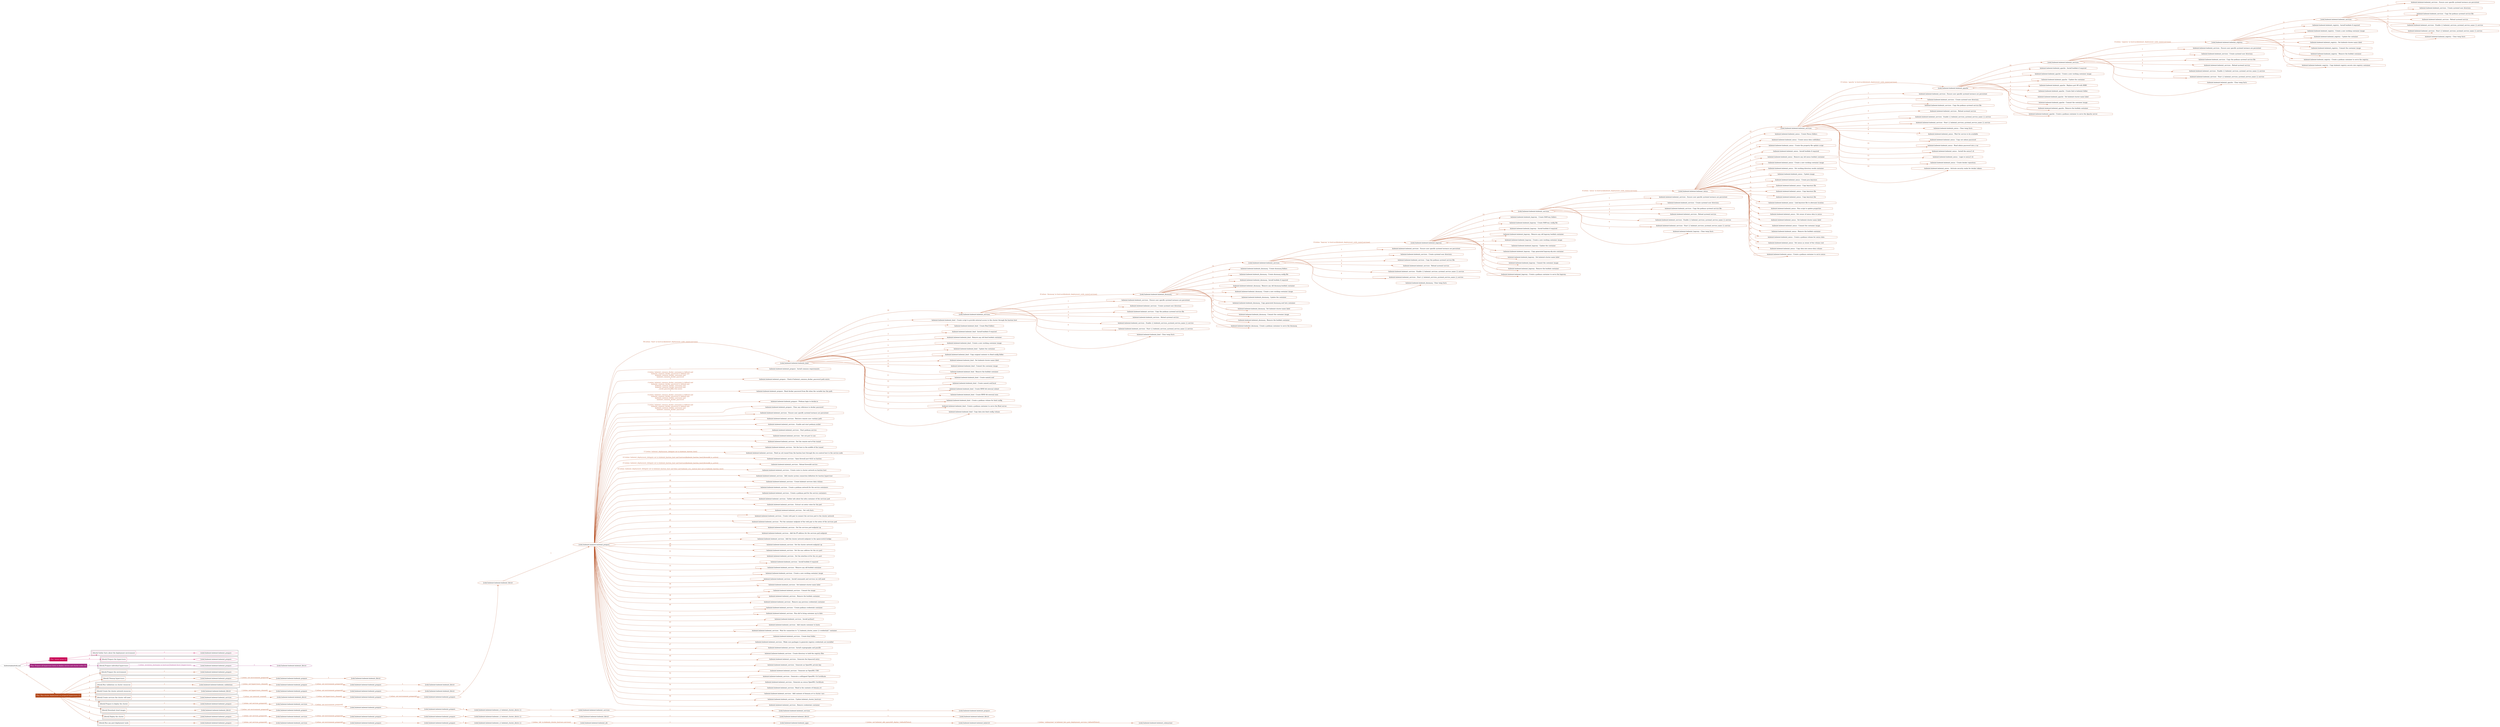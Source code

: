 digraph {
	graph [concentrate=true ordering=in rankdir=LR ratio=fill]
	edge [esep=5 sep=10]
	"kubeinit/playbook.yml" [id=root_node style=dotted]
	play_0ba6e82c [label="Play: Initial setup (1)" color="#c90354" fontcolor="#ffffff" id=play_0ba6e82c shape=box style=filled tooltip=localhost]
	"kubeinit/playbook.yml" -> play_0ba6e82c [label="1 " color="#c90354" fontcolor="#c90354" id=edge_d6809b47 labeltooltip="1 " tooltip="1 "]
	subgraph "kubeinit.kubeinit.kubeinit_prepare" {
		role_e80eb20d [label="[role] kubeinit.kubeinit.kubeinit_prepare" color="#c90354" id=role_e80eb20d tooltip="kubeinit.kubeinit.kubeinit_prepare"]
	}
	subgraph "kubeinit.kubeinit.kubeinit_prepare" {
		role_d6f309c9 [label="[role] kubeinit.kubeinit.kubeinit_prepare" color="#c90354" id=role_d6f309c9 tooltip="kubeinit.kubeinit.kubeinit_prepare"]
	}
	subgraph "Play: Initial setup (1)" {
		play_0ba6e82c -> block_a3a6bb4c [label=1 color="#c90354" fontcolor="#c90354" id=edge_eb5ef77b labeltooltip=1 tooltip=1]
		subgraph cluster_block_a3a6bb4c {
			block_a3a6bb4c [label="[block] Gather facts about the deployment environment" color="#c90354" id=block_a3a6bb4c labeltooltip="Gather facts about the deployment environment" shape=box tooltip="Gather facts about the deployment environment"]
			block_a3a6bb4c -> role_e80eb20d [label="1 " color="#c90354" fontcolor="#c90354" id=edge_7899ddce labeltooltip="1 " tooltip="1 "]
		}
		play_0ba6e82c -> block_78f5ae48 [label=2 color="#c90354" fontcolor="#c90354" id=edge_ca9a1b40 labeltooltip=2 tooltip=2]
		subgraph cluster_block_78f5ae48 {
			block_78f5ae48 [label="[block] Prepare the hypervisors" color="#c90354" id=block_78f5ae48 labeltooltip="Prepare the hypervisors" shape=box tooltip="Prepare the hypervisors"]
			block_78f5ae48 -> role_d6f309c9 [label="1 " color="#c90354" fontcolor="#c90354" id=edge_dced9887 labeltooltip="1 " tooltip="1 "]
		}
	}
	play_da310874 [label="Play: Prepare all hypervisor hosts to deploy service and cluster nodes (0)" color="#a3297f" fontcolor="#ffffff" id=play_da310874 shape=box style=filled tooltip="Play: Prepare all hypervisor hosts to deploy service and cluster nodes (0)"]
	"kubeinit/playbook.yml" -> play_da310874 [label="2 " color="#a3297f" fontcolor="#a3297f" id=edge_dd949a4a labeltooltip="2 " tooltip="2 "]
	subgraph "kubeinit.kubeinit.kubeinit_libvirt" {
		role_15aa9b9a [label="[role] kubeinit.kubeinit.kubeinit_libvirt" color="#a3297f" id=role_15aa9b9a tooltip="kubeinit.kubeinit.kubeinit_libvirt"]
	}
	subgraph "kubeinit.kubeinit.kubeinit_prepare" {
		role_65c2b7d2 [label="[role] kubeinit.kubeinit.kubeinit_prepare" color="#a3297f" id=role_65c2b7d2 tooltip="kubeinit.kubeinit.kubeinit_prepare"]
		role_65c2b7d2 -> role_15aa9b9a [label="1 " color="#a3297f" fontcolor="#a3297f" id=edge_cf584d88 labeltooltip="1 " tooltip="1 "]
	}
	subgraph "Play: Prepare all hypervisor hosts to deploy service and cluster nodes (0)" {
		play_da310874 -> block_ed6100dc [label=1 color="#a3297f" fontcolor="#a3297f" id=edge_357f6860 labeltooltip=1 tooltip=1]
		subgraph cluster_block_ed6100dc {
			block_ed6100dc [label="[block] Prepare individual hypervisors" color="#a3297f" id=block_ed6100dc labeltooltip="Prepare individual hypervisors" shape=box tooltip="Prepare individual hypervisors"]
			block_ed6100dc -> role_65c2b7d2 [label="1 [when: inventory_hostname in hostvars['kubeinit-facts'].hypervisors]" color="#a3297f" fontcolor="#a3297f" id=edge_145a314f labeltooltip="1 [when: inventory_hostname in hostvars['kubeinit-facts'].hypervisors]" tooltip="1 [when: inventory_hostname in hostvars['kubeinit-facts'].hypervisors]"]
		}
	}
	play_9c31be35 [label="Play: Run cluster deployment on prepared hypervisors (1)" color="#b24719" fontcolor="#ffffff" id=play_9c31be35 shape=box style=filled tooltip=localhost]
	"kubeinit/playbook.yml" -> play_9c31be35 [label="3 " color="#b24719" fontcolor="#b24719" id=edge_26e2d83f labeltooltip="3 " tooltip="3 "]
	subgraph "kubeinit.kubeinit.kubeinit_prepare" {
		role_7f6ac648 [label="[role] kubeinit.kubeinit.kubeinit_prepare" color="#b24719" id=role_7f6ac648 tooltip="kubeinit.kubeinit.kubeinit_prepare"]
	}
	subgraph "kubeinit.kubeinit.kubeinit_libvirt" {
		role_394aba77 [label="[role] kubeinit.kubeinit.kubeinit_libvirt" color="#b24719" id=role_394aba77 tooltip="kubeinit.kubeinit.kubeinit_libvirt"]
	}
	subgraph "kubeinit.kubeinit.kubeinit_prepare" {
		role_a4d155d5 [label="[role] kubeinit.kubeinit.kubeinit_prepare" color="#b24719" id=role_a4d155d5 tooltip="kubeinit.kubeinit.kubeinit_prepare"]
		role_a4d155d5 -> role_394aba77 [label="1 " color="#b24719" fontcolor="#b24719" id=edge_c65a3ad6 labeltooltip="1 " tooltip="1 "]
	}
	subgraph "kubeinit.kubeinit.kubeinit_prepare" {
		role_53acbb0e [label="[role] kubeinit.kubeinit.kubeinit_prepare" color="#b24719" id=role_53acbb0e tooltip="kubeinit.kubeinit.kubeinit_prepare"]
		role_53acbb0e -> role_a4d155d5 [label="1 [when: not environment_prepared]" color="#b24719" fontcolor="#b24719" id=edge_c9634dc1 labeltooltip="1 [when: not environment_prepared]" tooltip="1 [when: not environment_prepared]"]
	}
	subgraph "kubeinit.kubeinit.kubeinit_libvirt" {
		role_d4cc634d [label="[role] kubeinit.kubeinit.kubeinit_libvirt" color="#b24719" id=role_d4cc634d tooltip="kubeinit.kubeinit.kubeinit_libvirt"]
	}
	subgraph "kubeinit.kubeinit.kubeinit_prepare" {
		role_9bdd0593 [label="[role] kubeinit.kubeinit.kubeinit_prepare" color="#b24719" id=role_9bdd0593 tooltip="kubeinit.kubeinit.kubeinit_prepare"]
		role_9bdd0593 -> role_d4cc634d [label="1 " color="#b24719" fontcolor="#b24719" id=edge_04afb067 labeltooltip="1 " tooltip="1 "]
	}
	subgraph "kubeinit.kubeinit.kubeinit_prepare" {
		role_0b72e1b5 [label="[role] kubeinit.kubeinit.kubeinit_prepare" color="#b24719" id=role_0b72e1b5 tooltip="kubeinit.kubeinit.kubeinit_prepare"]
		role_0b72e1b5 -> role_9bdd0593 [label="1 [when: not environment_prepared]" color="#b24719" fontcolor="#b24719" id=edge_c6335bdb labeltooltip="1 [when: not environment_prepared]" tooltip="1 [when: not environment_prepared]"]
	}
	subgraph "kubeinit.kubeinit.kubeinit_validations" {
		role_e1af598a [label="[role] kubeinit.kubeinit.kubeinit_validations" color="#b24719" id=role_e1af598a tooltip="kubeinit.kubeinit.kubeinit_validations"]
		role_e1af598a -> role_0b72e1b5 [label="1 [when: not hypervisors_cleaned]" color="#b24719" fontcolor="#b24719" id=edge_7f5f0d85 labeltooltip="1 [when: not hypervisors_cleaned]" tooltip="1 [when: not hypervisors_cleaned]"]
	}
	subgraph "kubeinit.kubeinit.kubeinit_libvirt" {
		role_9f8c9a78 [label="[role] kubeinit.kubeinit.kubeinit_libvirt" color="#b24719" id=role_9f8c9a78 tooltip="kubeinit.kubeinit.kubeinit_libvirt"]
	}
	subgraph "kubeinit.kubeinit.kubeinit_prepare" {
		role_437dc1cd [label="[role] kubeinit.kubeinit.kubeinit_prepare" color="#b24719" id=role_437dc1cd tooltip="kubeinit.kubeinit.kubeinit_prepare"]
		role_437dc1cd -> role_9f8c9a78 [label="1 " color="#b24719" fontcolor="#b24719" id=edge_95ca4e37 labeltooltip="1 " tooltip="1 "]
	}
	subgraph "kubeinit.kubeinit.kubeinit_prepare" {
		role_3e22487c [label="[role] kubeinit.kubeinit.kubeinit_prepare" color="#b24719" id=role_3e22487c tooltip="kubeinit.kubeinit.kubeinit_prepare"]
		role_3e22487c -> role_437dc1cd [label="1 [when: not environment_prepared]" color="#b24719" fontcolor="#b24719" id=edge_457ac234 labeltooltip="1 [when: not environment_prepared]" tooltip="1 [when: not environment_prepared]"]
	}
	subgraph "kubeinit.kubeinit.kubeinit_libvirt" {
		role_9fa41a3a [label="[role] kubeinit.kubeinit.kubeinit_libvirt" color="#b24719" id=role_9fa41a3a tooltip="kubeinit.kubeinit.kubeinit_libvirt"]
		role_9fa41a3a -> role_3e22487c [label="1 [when: not hypervisors_cleaned]" color="#b24719" fontcolor="#b24719" id=edge_8f532543 labeltooltip="1 [when: not hypervisors_cleaned]" tooltip="1 [when: not hypervisors_cleaned]"]
	}
	subgraph "kubeinit.kubeinit.kubeinit_services" {
		role_35e06755 [label="[role] kubeinit.kubeinit.kubeinit_services" color="#b24719" id=role_35e06755 tooltip="kubeinit.kubeinit.kubeinit_services"]
		task_0143b362 [label="kubeinit.kubeinit.kubeinit_services : Ensure user specific systemd instance are persistent" color="#b24719" id=task_0143b362 shape=octagon tooltip="kubeinit.kubeinit.kubeinit_services : Ensure user specific systemd instance are persistent"]
		role_35e06755 -> task_0143b362 [label="1 " color="#b24719" fontcolor="#b24719" id=edge_0ca03802 labeltooltip="1 " tooltip="1 "]
		task_30e29f70 [label="kubeinit.kubeinit.kubeinit_services : Create systemd user directory" color="#b24719" id=task_30e29f70 shape=octagon tooltip="kubeinit.kubeinit.kubeinit_services : Create systemd user directory"]
		role_35e06755 -> task_30e29f70 [label="2 " color="#b24719" fontcolor="#b24719" id=edge_b10cd21a labeltooltip="2 " tooltip="2 "]
		task_537a6d61 [label="kubeinit.kubeinit.kubeinit_services : Copy the podman systemd service file" color="#b24719" id=task_537a6d61 shape=octagon tooltip="kubeinit.kubeinit.kubeinit_services : Copy the podman systemd service file"]
		role_35e06755 -> task_537a6d61 [label="3 " color="#b24719" fontcolor="#b24719" id=edge_e80f9267 labeltooltip="3 " tooltip="3 "]
		task_4b51b46a [label="kubeinit.kubeinit.kubeinit_services : Reload systemd service" color="#b24719" id=task_4b51b46a shape=octagon tooltip="kubeinit.kubeinit.kubeinit_services : Reload systemd service"]
		role_35e06755 -> task_4b51b46a [label="4 " color="#b24719" fontcolor="#b24719" id=edge_f3accf77 labeltooltip="4 " tooltip="4 "]
		task_24c9b73c [label="kubeinit.kubeinit.kubeinit_services : Enable {{ kubeinit_services_systemd_service_name }}.service" color="#b24719" id=task_24c9b73c shape=octagon tooltip="kubeinit.kubeinit.kubeinit_services : Enable {{ kubeinit_services_systemd_service_name }}.service"]
		role_35e06755 -> task_24c9b73c [label="5 " color="#b24719" fontcolor="#b24719" id=edge_ddd46f4a labeltooltip="5 " tooltip="5 "]
		task_c9b644f2 [label="kubeinit.kubeinit.kubeinit_services : Start {{ kubeinit_services_systemd_service_name }}.service" color="#b24719" id=task_c9b644f2 shape=octagon tooltip="kubeinit.kubeinit.kubeinit_services : Start {{ kubeinit_services_systemd_service_name }}.service"]
		role_35e06755 -> task_c9b644f2 [label="6 " color="#b24719" fontcolor="#b24719" id=edge_52fc22f0 labeltooltip="6 " tooltip="6 "]
		task_24f7444f [label="kubeinit.kubeinit.kubeinit_registry : Clear temp facts" color="#b24719" id=task_24f7444f shape=octagon tooltip="kubeinit.kubeinit.kubeinit_registry : Clear temp facts"]
		role_35e06755 -> task_24f7444f [label="7 " color="#b24719" fontcolor="#b24719" id=edge_7f287645 labeltooltip="7 " tooltip="7 "]
	}
	subgraph "kubeinit.kubeinit.kubeinit_registry" {
		role_6f42461b [label="[role] kubeinit.kubeinit.kubeinit_registry" color="#b24719" id=role_6f42461b tooltip="kubeinit.kubeinit.kubeinit_registry"]
		task_e677f303 [label="kubeinit.kubeinit.kubeinit_registry : Install buildah if required" color="#b24719" id=task_e677f303 shape=octagon tooltip="kubeinit.kubeinit.kubeinit_registry : Install buildah if required"]
		role_6f42461b -> task_e677f303 [label="1 " color="#b24719" fontcolor="#b24719" id=edge_11fad031 labeltooltip="1 " tooltip="1 "]
		task_905be88a [label="kubeinit.kubeinit.kubeinit_registry : Create a new working container image" color="#b24719" id=task_905be88a shape=octagon tooltip="kubeinit.kubeinit.kubeinit_registry : Create a new working container image"]
		role_6f42461b -> task_905be88a [label="2 " color="#b24719" fontcolor="#b24719" id=edge_412b3146 labeltooltip="2 " tooltip="2 "]
		task_ec516612 [label="kubeinit.kubeinit.kubeinit_registry : Update the container" color="#b24719" id=task_ec516612 shape=octagon tooltip="kubeinit.kubeinit.kubeinit_registry : Update the container"]
		role_6f42461b -> task_ec516612 [label="3 " color="#b24719" fontcolor="#b24719" id=edge_d0590679 labeltooltip="3 " tooltip="3 "]
		task_ad00273e [label="kubeinit.kubeinit.kubeinit_registry : Set kubeinit-cluster-name label" color="#b24719" id=task_ad00273e shape=octagon tooltip="kubeinit.kubeinit.kubeinit_registry : Set kubeinit-cluster-name label"]
		role_6f42461b -> task_ad00273e [label="4 " color="#b24719" fontcolor="#b24719" id=edge_84bd7903 labeltooltip="4 " tooltip="4 "]
		task_d758dd5e [label="kubeinit.kubeinit.kubeinit_registry : Commit the container image" color="#b24719" id=task_d758dd5e shape=octagon tooltip="kubeinit.kubeinit.kubeinit_registry : Commit the container image"]
		role_6f42461b -> task_d758dd5e [label="5 " color="#b24719" fontcolor="#b24719" id=edge_e4445430 labeltooltip="5 " tooltip="5 "]
		task_973afec9 [label="kubeinit.kubeinit.kubeinit_registry : Remove the buildah container" color="#b24719" id=task_973afec9 shape=octagon tooltip="kubeinit.kubeinit.kubeinit_registry : Remove the buildah container"]
		role_6f42461b -> task_973afec9 [label="6 " color="#b24719" fontcolor="#b24719" id=edge_8cb666dc labeltooltip="6 " tooltip="6 "]
		task_446c66c9 [label="kubeinit.kubeinit.kubeinit_registry : Create a podman container to serve the registry" color="#b24719" id=task_446c66c9 shape=octagon tooltip="kubeinit.kubeinit.kubeinit_registry : Create a podman container to serve the registry"]
		role_6f42461b -> task_446c66c9 [label="7 " color="#b24719" fontcolor="#b24719" id=edge_77f6a8de labeltooltip="7 " tooltip="7 "]
		task_e554ecef [label="kubeinit.kubeinit.kubeinit_registry : Copy kubeinit registry secrets into registry container" color="#b24719" id=task_e554ecef shape=octagon tooltip="kubeinit.kubeinit.kubeinit_registry : Copy kubeinit registry secrets into registry container"]
		role_6f42461b -> task_e554ecef [label="8 " color="#b24719" fontcolor="#b24719" id=edge_defa543d labeltooltip="8 " tooltip="8 "]
		role_6f42461b -> role_35e06755 [label="9 " color="#b24719" fontcolor="#b24719" id=edge_1cedd67c labeltooltip="9 " tooltip="9 "]
	}
	subgraph "kubeinit.kubeinit.kubeinit_services" {
		role_4a7c29b4 [label="[role] kubeinit.kubeinit.kubeinit_services" color="#b24719" id=role_4a7c29b4 tooltip="kubeinit.kubeinit.kubeinit_services"]
		task_4e88bab6 [label="kubeinit.kubeinit.kubeinit_services : Ensure user specific systemd instance are persistent" color="#b24719" id=task_4e88bab6 shape=octagon tooltip="kubeinit.kubeinit.kubeinit_services : Ensure user specific systemd instance are persistent"]
		role_4a7c29b4 -> task_4e88bab6 [label="1 " color="#b24719" fontcolor="#b24719" id=edge_45412437 labeltooltip="1 " tooltip="1 "]
		task_6629d47d [label="kubeinit.kubeinit.kubeinit_services : Create systemd user directory" color="#b24719" id=task_6629d47d shape=octagon tooltip="kubeinit.kubeinit.kubeinit_services : Create systemd user directory"]
		role_4a7c29b4 -> task_6629d47d [label="2 " color="#b24719" fontcolor="#b24719" id=edge_a2e1a3eb labeltooltip="2 " tooltip="2 "]
		task_6ed2de2c [label="kubeinit.kubeinit.kubeinit_services : Copy the podman systemd service file" color="#b24719" id=task_6ed2de2c shape=octagon tooltip="kubeinit.kubeinit.kubeinit_services : Copy the podman systemd service file"]
		role_4a7c29b4 -> task_6ed2de2c [label="3 " color="#b24719" fontcolor="#b24719" id=edge_db4a4585 labeltooltip="3 " tooltip="3 "]
		task_46a8e4c3 [label="kubeinit.kubeinit.kubeinit_services : Reload systemd service" color="#b24719" id=task_46a8e4c3 shape=octagon tooltip="kubeinit.kubeinit.kubeinit_services : Reload systemd service"]
		role_4a7c29b4 -> task_46a8e4c3 [label="4 " color="#b24719" fontcolor="#b24719" id=edge_e1555e5a labeltooltip="4 " tooltip="4 "]
		task_89790397 [label="kubeinit.kubeinit.kubeinit_services : Enable {{ kubeinit_services_systemd_service_name }}.service" color="#b24719" id=task_89790397 shape=octagon tooltip="kubeinit.kubeinit.kubeinit_services : Enable {{ kubeinit_services_systemd_service_name }}.service"]
		role_4a7c29b4 -> task_89790397 [label="5 " color="#b24719" fontcolor="#b24719" id=edge_db26f5f1 labeltooltip="5 " tooltip="5 "]
		task_cdb41110 [label="kubeinit.kubeinit.kubeinit_services : Start {{ kubeinit_services_systemd_service_name }}.service" color="#b24719" id=task_cdb41110 shape=octagon tooltip="kubeinit.kubeinit.kubeinit_services : Start {{ kubeinit_services_systemd_service_name }}.service"]
		role_4a7c29b4 -> task_cdb41110 [label="6 " color="#b24719" fontcolor="#b24719" id=edge_125595f7 labeltooltip="6 " tooltip="6 "]
		task_d8d61fc9 [label="kubeinit.kubeinit.kubeinit_apache : Clear temp facts" color="#b24719" id=task_d8d61fc9 shape=octagon tooltip="kubeinit.kubeinit.kubeinit_apache : Clear temp facts"]
		role_4a7c29b4 -> task_d8d61fc9 [label="7 " color="#b24719" fontcolor="#b24719" id=edge_251ae250 labeltooltip="7 " tooltip="7 "]
		role_4a7c29b4 -> role_6f42461b [label="8 [when: 'registry' in hostvars[kubeinit_deployment_node_name].services]" color="#b24719" fontcolor="#b24719" id=edge_64d4af1c labeltooltip="8 [when: 'registry' in hostvars[kubeinit_deployment_node_name].services]" tooltip="8 [when: 'registry' in hostvars[kubeinit_deployment_node_name].services]"]
	}
	subgraph "kubeinit.kubeinit.kubeinit_apache" {
		role_912c5afc [label="[role] kubeinit.kubeinit.kubeinit_apache" color="#b24719" id=role_912c5afc tooltip="kubeinit.kubeinit.kubeinit_apache"]
		task_a4cdf1e7 [label="kubeinit.kubeinit.kubeinit_apache : Install buildah if required" color="#b24719" id=task_a4cdf1e7 shape=octagon tooltip="kubeinit.kubeinit.kubeinit_apache : Install buildah if required"]
		role_912c5afc -> task_a4cdf1e7 [label="1 " color="#b24719" fontcolor="#b24719" id=edge_30bf4e7e labeltooltip="1 " tooltip="1 "]
		task_a866ca72 [label="kubeinit.kubeinit.kubeinit_apache : Create a new working container image" color="#b24719" id=task_a866ca72 shape=octagon tooltip="kubeinit.kubeinit.kubeinit_apache : Create a new working container image"]
		role_912c5afc -> task_a866ca72 [label="2 " color="#b24719" fontcolor="#b24719" id=edge_31749e3c labeltooltip="2 " tooltip="2 "]
		task_30348056 [label="kubeinit.kubeinit.kubeinit_apache : Update the container" color="#b24719" id=task_30348056 shape=octagon tooltip="kubeinit.kubeinit.kubeinit_apache : Update the container"]
		role_912c5afc -> task_30348056 [label="3 " color="#b24719" fontcolor="#b24719" id=edge_dd9c5997 labeltooltip="3 " tooltip="3 "]
		task_5749139e [label="kubeinit.kubeinit.kubeinit_apache : Replace port 80 with 8080" color="#b24719" id=task_5749139e shape=octagon tooltip="kubeinit.kubeinit.kubeinit_apache : Replace port 80 with 8080"]
		role_912c5afc -> task_5749139e [label="4 " color="#b24719" fontcolor="#b24719" id=edge_eec7bd79 labeltooltip="4 " tooltip="4 "]
		task_26825203 [label="kubeinit.kubeinit.kubeinit_apache : Create link to kubeinit folder" color="#b24719" id=task_26825203 shape=octagon tooltip="kubeinit.kubeinit.kubeinit_apache : Create link to kubeinit folder"]
		role_912c5afc -> task_26825203 [label="5 " color="#b24719" fontcolor="#b24719" id=edge_2640071d labeltooltip="5 " tooltip="5 "]
		task_994970e7 [label="kubeinit.kubeinit.kubeinit_apache : Set kubeinit-cluster-name label" color="#b24719" id=task_994970e7 shape=octagon tooltip="kubeinit.kubeinit.kubeinit_apache : Set kubeinit-cluster-name label"]
		role_912c5afc -> task_994970e7 [label="6 " color="#b24719" fontcolor="#b24719" id=edge_cc46b717 labeltooltip="6 " tooltip="6 "]
		task_07d264f8 [label="kubeinit.kubeinit.kubeinit_apache : Commit the container image" color="#b24719" id=task_07d264f8 shape=octagon tooltip="kubeinit.kubeinit.kubeinit_apache : Commit the container image"]
		role_912c5afc -> task_07d264f8 [label="7 " color="#b24719" fontcolor="#b24719" id=edge_47874e85 labeltooltip="7 " tooltip="7 "]
		task_087cf9a9 [label="kubeinit.kubeinit.kubeinit_apache : Remove the buildah container" color="#b24719" id=task_087cf9a9 shape=octagon tooltip="kubeinit.kubeinit.kubeinit_apache : Remove the buildah container"]
		role_912c5afc -> task_087cf9a9 [label="8 " color="#b24719" fontcolor="#b24719" id=edge_3a52ede7 labeltooltip="8 " tooltip="8 "]
		task_820e5963 [label="kubeinit.kubeinit.kubeinit_apache : Create a podman container to serve the Apache server" color="#b24719" id=task_820e5963 shape=octagon tooltip="kubeinit.kubeinit.kubeinit_apache : Create a podman container to serve the Apache server"]
		role_912c5afc -> task_820e5963 [label="9 " color="#b24719" fontcolor="#b24719" id=edge_d008f780 labeltooltip="9 " tooltip="9 "]
		role_912c5afc -> role_4a7c29b4 [label="10 " color="#b24719" fontcolor="#b24719" id=edge_a2b6c24d labeltooltip="10 " tooltip="10 "]
	}
	subgraph "kubeinit.kubeinit.kubeinit_services" {
		role_4f2dff2d [label="[role] kubeinit.kubeinit.kubeinit_services" color="#b24719" id=role_4f2dff2d tooltip="kubeinit.kubeinit.kubeinit_services"]
		task_374c03c2 [label="kubeinit.kubeinit.kubeinit_services : Ensure user specific systemd instance are persistent" color="#b24719" id=task_374c03c2 shape=octagon tooltip="kubeinit.kubeinit.kubeinit_services : Ensure user specific systemd instance are persistent"]
		role_4f2dff2d -> task_374c03c2 [label="1 " color="#b24719" fontcolor="#b24719" id=edge_e18a2430 labeltooltip="1 " tooltip="1 "]
		task_6257c76f [label="kubeinit.kubeinit.kubeinit_services : Create systemd user directory" color="#b24719" id=task_6257c76f shape=octagon tooltip="kubeinit.kubeinit.kubeinit_services : Create systemd user directory"]
		role_4f2dff2d -> task_6257c76f [label="2 " color="#b24719" fontcolor="#b24719" id=edge_6528d920 labeltooltip="2 " tooltip="2 "]
		task_0cd99be7 [label="kubeinit.kubeinit.kubeinit_services : Copy the podman systemd service file" color="#b24719" id=task_0cd99be7 shape=octagon tooltip="kubeinit.kubeinit.kubeinit_services : Copy the podman systemd service file"]
		role_4f2dff2d -> task_0cd99be7 [label="3 " color="#b24719" fontcolor="#b24719" id=edge_a1e9d05d labeltooltip="3 " tooltip="3 "]
		task_99d510dc [label="kubeinit.kubeinit.kubeinit_services : Reload systemd service" color="#b24719" id=task_99d510dc shape=octagon tooltip="kubeinit.kubeinit.kubeinit_services : Reload systemd service"]
		role_4f2dff2d -> task_99d510dc [label="4 " color="#b24719" fontcolor="#b24719" id=edge_fe87daed labeltooltip="4 " tooltip="4 "]
		task_d8b1ccc9 [label="kubeinit.kubeinit.kubeinit_services : Enable {{ kubeinit_services_systemd_service_name }}.service" color="#b24719" id=task_d8b1ccc9 shape=octagon tooltip="kubeinit.kubeinit.kubeinit_services : Enable {{ kubeinit_services_systemd_service_name }}.service"]
		role_4f2dff2d -> task_d8b1ccc9 [label="5 " color="#b24719" fontcolor="#b24719" id=edge_25eae827 labeltooltip="5 " tooltip="5 "]
		task_c4e1473e [label="kubeinit.kubeinit.kubeinit_services : Start {{ kubeinit_services_systemd_service_name }}.service" color="#b24719" id=task_c4e1473e shape=octagon tooltip="kubeinit.kubeinit.kubeinit_services : Start {{ kubeinit_services_systemd_service_name }}.service"]
		role_4f2dff2d -> task_c4e1473e [label="6 " color="#b24719" fontcolor="#b24719" id=edge_a3c5caf0 labeltooltip="6 " tooltip="6 "]
		task_a391d470 [label="kubeinit.kubeinit.kubeinit_nexus : Clear temp facts" color="#b24719" id=task_a391d470 shape=octagon tooltip="kubeinit.kubeinit.kubeinit_nexus : Clear temp facts"]
		role_4f2dff2d -> task_a391d470 [label="7 " color="#b24719" fontcolor="#b24719" id=edge_dc06c5fa labeltooltip="7 " tooltip="7 "]
		task_56005bd2 [label="kubeinit.kubeinit.kubeinit_nexus : Wait for service to be available" color="#b24719" id=task_56005bd2 shape=octagon tooltip="kubeinit.kubeinit.kubeinit_nexus : Wait for service to be available"]
		role_4f2dff2d -> task_56005bd2 [label="8 " color="#b24719" fontcolor="#b24719" id=edge_f8a0a002 labeltooltip="8 " tooltip="8 "]
		task_ecc2f7bc [label="kubeinit.kubeinit.kubeinit_nexus : Copy out admin password" color="#b24719" id=task_ecc2f7bc shape=octagon tooltip="kubeinit.kubeinit.kubeinit_nexus : Copy out admin password"]
		role_4f2dff2d -> task_ecc2f7bc [label="9 " color="#b24719" fontcolor="#b24719" id=edge_84e427ab labeltooltip="9 " tooltip="9 "]
		task_9475c90b [label="kubeinit.kubeinit.kubeinit_nexus : Read admin password into a var" color="#b24719" id=task_9475c90b shape=octagon tooltip="kubeinit.kubeinit.kubeinit_nexus : Read admin password into a var"]
		role_4f2dff2d -> task_9475c90b [label="10 " color="#b24719" fontcolor="#b24719" id=edge_719c5cda labeltooltip="10 " tooltip="10 "]
		task_acf3131c [label="kubeinit.kubeinit.kubeinit_nexus : Install the nexus3 cli" color="#b24719" id=task_acf3131c shape=octagon tooltip="kubeinit.kubeinit.kubeinit_nexus : Install the nexus3 cli"]
		role_4f2dff2d -> task_acf3131c [label="11 " color="#b24719" fontcolor="#b24719" id=edge_e86b70ff labeltooltip="11 " tooltip="11 "]
		task_14cc673b [label="kubeinit.kubeinit.kubeinit_nexus : Login to nexus3 cli" color="#b24719" id=task_14cc673b shape=octagon tooltip="kubeinit.kubeinit.kubeinit_nexus : Login to nexus3 cli"]
		role_4f2dff2d -> task_14cc673b [label="12 " color="#b24719" fontcolor="#b24719" id=edge_c1be1b46 labeltooltip="12 " tooltip="12 "]
		task_343dd6c5 [label="kubeinit.kubeinit.kubeinit_nexus : Create docker repository" color="#b24719" id=task_343dd6c5 shape=octagon tooltip="kubeinit.kubeinit.kubeinit_nexus : Create docker repository"]
		role_4f2dff2d -> task_343dd6c5 [label="13 " color="#b24719" fontcolor="#b24719" id=edge_e81f4455 labeltooltip="13 " tooltip="13 "]
		task_98a20609 [label="kubeinit.kubeinit.kubeinit_nexus : Activate security realm for docker tokens" color="#b24719" id=task_98a20609 shape=octagon tooltip="kubeinit.kubeinit.kubeinit_nexus : Activate security realm for docker tokens"]
		role_4f2dff2d -> task_98a20609 [label="14 " color="#b24719" fontcolor="#b24719" id=edge_9382a58a labeltooltip="14 " tooltip="14 "]
		role_4f2dff2d -> role_912c5afc [label="15 [when: 'apache' in hostvars[kubeinit_deployment_node_name].services]" color="#b24719" fontcolor="#b24719" id=edge_1b53a80b labeltooltip="15 [when: 'apache' in hostvars[kubeinit_deployment_node_name].services]" tooltip="15 [when: 'apache' in hostvars[kubeinit_deployment_node_name].services]"]
	}
	subgraph "kubeinit.kubeinit.kubeinit_nexus" {
		role_2c71259c [label="[role] kubeinit.kubeinit.kubeinit_nexus" color="#b24719" id=role_2c71259c tooltip="kubeinit.kubeinit.kubeinit_nexus"]
		task_12d29cfc [label="kubeinit.kubeinit.kubeinit_nexus : Create Nexus folders" color="#b24719" id=task_12d29cfc shape=octagon tooltip="kubeinit.kubeinit.kubeinit_nexus : Create Nexus folders"]
		role_2c71259c -> task_12d29cfc [label="1 " color="#b24719" fontcolor="#b24719" id=edge_e342220d labeltooltip="1 " tooltip="1 "]
		task_7c89a6df [label="kubeinit.kubeinit.kubeinit_nexus : Create nexus-data subfolders" color="#b24719" id=task_7c89a6df shape=octagon tooltip="kubeinit.kubeinit.kubeinit_nexus : Create nexus-data subfolders"]
		role_2c71259c -> task_7c89a6df [label="2 " color="#b24719" fontcolor="#b24719" id=edge_b4b1b7a4 labeltooltip="2 " tooltip="2 "]
		task_ce5651b4 [label="kubeinit.kubeinit.kubeinit_nexus : Create the property file update script" color="#b24719" id=task_ce5651b4 shape=octagon tooltip="kubeinit.kubeinit.kubeinit_nexus : Create the property file update script"]
		role_2c71259c -> task_ce5651b4 [label="3 " color="#b24719" fontcolor="#b24719" id=edge_ea89ec6f labeltooltip="3 " tooltip="3 "]
		task_7e59882e [label="kubeinit.kubeinit.kubeinit_nexus : Install buildah if required" color="#b24719" id=task_7e59882e shape=octagon tooltip="kubeinit.kubeinit.kubeinit_nexus : Install buildah if required"]
		role_2c71259c -> task_7e59882e [label="4 " color="#b24719" fontcolor="#b24719" id=edge_e42cabb9 labeltooltip="4 " tooltip="4 "]
		task_3afc093d [label="kubeinit.kubeinit.kubeinit_nexus : Remove any old nexus buildah container" color="#b24719" id=task_3afc093d shape=octagon tooltip="kubeinit.kubeinit.kubeinit_nexus : Remove any old nexus buildah container"]
		role_2c71259c -> task_3afc093d [label="5 " color="#b24719" fontcolor="#b24719" id=edge_b4791696 labeltooltip="5 " tooltip="5 "]
		task_f2fa24aa [label="kubeinit.kubeinit.kubeinit_nexus : Create a new working container image" color="#b24719" id=task_f2fa24aa shape=octagon tooltip="kubeinit.kubeinit.kubeinit_nexus : Create a new working container image"]
		role_2c71259c -> task_f2fa24aa [label="6 " color="#b24719" fontcolor="#b24719" id=edge_f10c1701 labeltooltip="6 " tooltip="6 "]
		task_010145ac [label="kubeinit.kubeinit.kubeinit_nexus : Set working directory inside container" color="#b24719" id=task_010145ac shape=octagon tooltip="kubeinit.kubeinit.kubeinit_nexus : Set working directory inside container"]
		role_2c71259c -> task_010145ac [label="7 " color="#b24719" fontcolor="#b24719" id=edge_f6c88c77 labeltooltip="7 " tooltip="7 "]
		task_981755d6 [label="kubeinit.kubeinit.kubeinit_nexus : Update image" color="#b24719" id=task_981755d6 shape=octagon tooltip="kubeinit.kubeinit.kubeinit_nexus : Update image"]
		role_2c71259c -> task_981755d6 [label="8 " color="#b24719" fontcolor="#b24719" id=edge_b3fe90f3 labeltooltip="8 " tooltip="8 "]
		task_e94bb8cd [label="kubeinit.kubeinit.kubeinit_nexus : Create java keystore" color="#b24719" id=task_e94bb8cd shape=octagon tooltip="kubeinit.kubeinit.kubeinit_nexus : Create java keystore"]
		role_2c71259c -> task_e94bb8cd [label="9 " color="#b24719" fontcolor="#b24719" id=edge_b3b9cdcf labeltooltip="9 " tooltip="9 "]
		task_8cc701ee [label="kubeinit.kubeinit.kubeinit_nexus : Copy keystore file" color="#b24719" id=task_8cc701ee shape=octagon tooltip="kubeinit.kubeinit.kubeinit_nexus : Copy keystore file"]
		role_2c71259c -> task_8cc701ee [label="10 " color="#b24719" fontcolor="#b24719" id=edge_6c5a2f4b labeltooltip="10 " tooltip="10 "]
		task_735b2cb0 [label="kubeinit.kubeinit.kubeinit_nexus : Copy keystore file" color="#b24719" id=task_735b2cb0 shape=octagon tooltip="kubeinit.kubeinit.kubeinit_nexus : Copy keystore file"]
		role_2c71259c -> task_735b2cb0 [label="11 " color="#b24719" fontcolor="#b24719" id=edge_1e84059a labeltooltip="11 " tooltip="11 "]
		task_509beb8f [label="kubeinit.kubeinit.kubeinit_nexus : Copy keystore file" color="#b24719" id=task_509beb8f shape=octagon tooltip="kubeinit.kubeinit.kubeinit_nexus : Copy keystore file"]
		role_2c71259c -> task_509beb8f [label="12 " color="#b24719" fontcolor="#b24719" id=edge_506831d0 labeltooltip="12 " tooltip="12 "]
		task_d9cf8900 [label="kubeinit.kubeinit.kubeinit_nexus : Link keystore file to alternate location" color="#b24719" id=task_d9cf8900 shape=octagon tooltip="kubeinit.kubeinit.kubeinit_nexus : Link keystore file to alternate location"]
		role_2c71259c -> task_d9cf8900 [label="13 " color="#b24719" fontcolor="#b24719" id=edge_39b09b7c labeltooltip="13 " tooltip="13 "]
		task_943e9ecf [label="kubeinit.kubeinit.kubeinit_nexus : Run script to update properties" color="#b24719" id=task_943e9ecf shape=octagon tooltip="kubeinit.kubeinit.kubeinit_nexus : Run script to update properties"]
		role_2c71259c -> task_943e9ecf [label="14 " color="#b24719" fontcolor="#b24719" id=edge_5c06e7ea labeltooltip="14 " tooltip="14 "]
		task_f7f70e44 [label="kubeinit.kubeinit.kubeinit_nexus : Set owner of nexus data to nexus" color="#b24719" id=task_f7f70e44 shape=octagon tooltip="kubeinit.kubeinit.kubeinit_nexus : Set owner of nexus data to nexus"]
		role_2c71259c -> task_f7f70e44 [label="15 " color="#b24719" fontcolor="#b24719" id=edge_8d21ab9c labeltooltip="15 " tooltip="15 "]
		task_27eb3b04 [label="kubeinit.kubeinit.kubeinit_nexus : Set kubeinit-cluster-name label" color="#b24719" id=task_27eb3b04 shape=octagon tooltip="kubeinit.kubeinit.kubeinit_nexus : Set kubeinit-cluster-name label"]
		role_2c71259c -> task_27eb3b04 [label="16 " color="#b24719" fontcolor="#b24719" id=edge_ea5a3fb2 labeltooltip="16 " tooltip="16 "]
		task_eb40350c [label="kubeinit.kubeinit.kubeinit_nexus : Commit the container image" color="#b24719" id=task_eb40350c shape=octagon tooltip="kubeinit.kubeinit.kubeinit_nexus : Commit the container image"]
		role_2c71259c -> task_eb40350c [label="17 " color="#b24719" fontcolor="#b24719" id=edge_943fcc08 labeltooltip="17 " tooltip="17 "]
		task_dd31fe82 [label="kubeinit.kubeinit.kubeinit_nexus : Remove the buildah container" color="#b24719" id=task_dd31fe82 shape=octagon tooltip="kubeinit.kubeinit.kubeinit_nexus : Remove the buildah container"]
		role_2c71259c -> task_dd31fe82 [label="18 " color="#b24719" fontcolor="#b24719" id=edge_aac8fed2 labeltooltip="18 " tooltip="18 "]
		task_fb637729 [label="kubeinit.kubeinit.kubeinit_nexus : Create a podman volume for nexus data" color="#b24719" id=task_fb637729 shape=octagon tooltip="kubeinit.kubeinit.kubeinit_nexus : Create a podman volume for nexus data"]
		role_2c71259c -> task_fb637729 [label="19 " color="#b24719" fontcolor="#b24719" id=edge_f39f8f8c labeltooltip="19 " tooltip="19 "]
		task_bb2c2f2c [label="kubeinit.kubeinit.kubeinit_nexus : Set nexus as owner of the volume root" color="#b24719" id=task_bb2c2f2c shape=octagon tooltip="kubeinit.kubeinit.kubeinit_nexus : Set nexus as owner of the volume root"]
		role_2c71259c -> task_bb2c2f2c [label="20 " color="#b24719" fontcolor="#b24719" id=edge_cdfd4914 labeltooltip="20 " tooltip="20 "]
		task_6344b77d [label="kubeinit.kubeinit.kubeinit_nexus : Copy data into nexus-data volume" color="#b24719" id=task_6344b77d shape=octagon tooltip="kubeinit.kubeinit.kubeinit_nexus : Copy data into nexus-data volume"]
		role_2c71259c -> task_6344b77d [label="21 " color="#b24719" fontcolor="#b24719" id=edge_9ef01777 labeltooltip="21 " tooltip="21 "]
		task_d91c20cf [label="kubeinit.kubeinit.kubeinit_nexus : Create a podman container to serve nexus" color="#b24719" id=task_d91c20cf shape=octagon tooltip="kubeinit.kubeinit.kubeinit_nexus : Create a podman container to serve nexus"]
		role_2c71259c -> task_d91c20cf [label="22 " color="#b24719" fontcolor="#b24719" id=edge_80ce89f0 labeltooltip="22 " tooltip="22 "]
		role_2c71259c -> role_4f2dff2d [label="23 " color="#b24719" fontcolor="#b24719" id=edge_a6b518d4 labeltooltip="23 " tooltip="23 "]
	}
	subgraph "kubeinit.kubeinit.kubeinit_services" {
		role_55a76838 [label="[role] kubeinit.kubeinit.kubeinit_services" color="#b24719" id=role_55a76838 tooltip="kubeinit.kubeinit.kubeinit_services"]
		task_99446928 [label="kubeinit.kubeinit.kubeinit_services : Ensure user specific systemd instance are persistent" color="#b24719" id=task_99446928 shape=octagon tooltip="kubeinit.kubeinit.kubeinit_services : Ensure user specific systemd instance are persistent"]
		role_55a76838 -> task_99446928 [label="1 " color="#b24719" fontcolor="#b24719" id=edge_9a483c8a labeltooltip="1 " tooltip="1 "]
		task_de5aded7 [label="kubeinit.kubeinit.kubeinit_services : Create systemd user directory" color="#b24719" id=task_de5aded7 shape=octagon tooltip="kubeinit.kubeinit.kubeinit_services : Create systemd user directory"]
		role_55a76838 -> task_de5aded7 [label="2 " color="#b24719" fontcolor="#b24719" id=edge_85486dd6 labeltooltip="2 " tooltip="2 "]
		task_c125d7ec [label="kubeinit.kubeinit.kubeinit_services : Copy the podman systemd service file" color="#b24719" id=task_c125d7ec shape=octagon tooltip="kubeinit.kubeinit.kubeinit_services : Copy the podman systemd service file"]
		role_55a76838 -> task_c125d7ec [label="3 " color="#b24719" fontcolor="#b24719" id=edge_7e71274f labeltooltip="3 " tooltip="3 "]
		task_6bd8887c [label="kubeinit.kubeinit.kubeinit_services : Reload systemd service" color="#b24719" id=task_6bd8887c shape=octagon tooltip="kubeinit.kubeinit.kubeinit_services : Reload systemd service"]
		role_55a76838 -> task_6bd8887c [label="4 " color="#b24719" fontcolor="#b24719" id=edge_478900cc labeltooltip="4 " tooltip="4 "]
		task_82152ce7 [label="kubeinit.kubeinit.kubeinit_services : Enable {{ kubeinit_services_systemd_service_name }}.service" color="#b24719" id=task_82152ce7 shape=octagon tooltip="kubeinit.kubeinit.kubeinit_services : Enable {{ kubeinit_services_systemd_service_name }}.service"]
		role_55a76838 -> task_82152ce7 [label="5 " color="#b24719" fontcolor="#b24719" id=edge_b8c2a673 labeltooltip="5 " tooltip="5 "]
		task_1b9c9c8c [label="kubeinit.kubeinit.kubeinit_services : Start {{ kubeinit_services_systemd_service_name }}.service" color="#b24719" id=task_1b9c9c8c shape=octagon tooltip="kubeinit.kubeinit.kubeinit_services : Start {{ kubeinit_services_systemd_service_name }}.service"]
		role_55a76838 -> task_1b9c9c8c [label="6 " color="#b24719" fontcolor="#b24719" id=edge_e13b18ea labeltooltip="6 " tooltip="6 "]
		task_6eec880c [label="kubeinit.kubeinit.kubeinit_haproxy : Clear temp facts" color="#b24719" id=task_6eec880c shape=octagon tooltip="kubeinit.kubeinit.kubeinit_haproxy : Clear temp facts"]
		role_55a76838 -> task_6eec880c [label="7 " color="#b24719" fontcolor="#b24719" id=edge_746a0c6f labeltooltip="7 " tooltip="7 "]
		role_55a76838 -> role_2c71259c [label="8 [when: 'nexus' in hostvars[kubeinit_deployment_node_name].services]" color="#b24719" fontcolor="#b24719" id=edge_cb10a63e labeltooltip="8 [when: 'nexus' in hostvars[kubeinit_deployment_node_name].services]" tooltip="8 [when: 'nexus' in hostvars[kubeinit_deployment_node_name].services]"]
	}
	subgraph "kubeinit.kubeinit.kubeinit_haproxy" {
		role_a318e282 [label="[role] kubeinit.kubeinit.kubeinit_haproxy" color="#b24719" id=role_a318e282 tooltip="kubeinit.kubeinit.kubeinit_haproxy"]
		task_69eb12bf [label="kubeinit.kubeinit.kubeinit_haproxy : Create HAProxy folders" color="#b24719" id=task_69eb12bf shape=octagon tooltip="kubeinit.kubeinit.kubeinit_haproxy : Create HAProxy folders"]
		role_a318e282 -> task_69eb12bf [label="1 " color="#b24719" fontcolor="#b24719" id=edge_95c5a482 labeltooltip="1 " tooltip="1 "]
		task_657a0c5f [label="kubeinit.kubeinit.kubeinit_haproxy : Create HAProxy config file" color="#b24719" id=task_657a0c5f shape=octagon tooltip="kubeinit.kubeinit.kubeinit_haproxy : Create HAProxy config file"]
		role_a318e282 -> task_657a0c5f [label="2 " color="#b24719" fontcolor="#b24719" id=edge_d39ea097 labeltooltip="2 " tooltip="2 "]
		task_c0f01917 [label="kubeinit.kubeinit.kubeinit_haproxy : Install buildah if required" color="#b24719" id=task_c0f01917 shape=octagon tooltip="kubeinit.kubeinit.kubeinit_haproxy : Install buildah if required"]
		role_a318e282 -> task_c0f01917 [label="3 " color="#b24719" fontcolor="#b24719" id=edge_38216ea8 labeltooltip="3 " tooltip="3 "]
		task_b2d92c74 [label="kubeinit.kubeinit.kubeinit_haproxy : Remove any old haproxy buildah container" color="#b24719" id=task_b2d92c74 shape=octagon tooltip="kubeinit.kubeinit.kubeinit_haproxy : Remove any old haproxy buildah container"]
		role_a318e282 -> task_b2d92c74 [label="4 " color="#b24719" fontcolor="#b24719" id=edge_de479102 labeltooltip="4 " tooltip="4 "]
		task_66f57d0d [label="kubeinit.kubeinit.kubeinit_haproxy : Create a new working container image" color="#b24719" id=task_66f57d0d shape=octagon tooltip="kubeinit.kubeinit.kubeinit_haproxy : Create a new working container image"]
		role_a318e282 -> task_66f57d0d [label="5 " color="#b24719" fontcolor="#b24719" id=edge_938d101e labeltooltip="5 " tooltip="5 "]
		task_58ddc328 [label="kubeinit.kubeinit.kubeinit_haproxy : Update the container" color="#b24719" id=task_58ddc328 shape=octagon tooltip="kubeinit.kubeinit.kubeinit_haproxy : Update the container"]
		role_a318e282 -> task_58ddc328 [label="6 " color="#b24719" fontcolor="#b24719" id=edge_467addc6 labeltooltip="6 " tooltip="6 "]
		task_dbaa5eff [label="kubeinit.kubeinit.kubeinit_haproxy : Copy generated haproxy.cfg into container" color="#b24719" id=task_dbaa5eff shape=octagon tooltip="kubeinit.kubeinit.kubeinit_haproxy : Copy generated haproxy.cfg into container"]
		role_a318e282 -> task_dbaa5eff [label="7 " color="#b24719" fontcolor="#b24719" id=edge_59efbe8f labeltooltip="7 " tooltip="7 "]
		task_b56c1693 [label="kubeinit.kubeinit.kubeinit_haproxy : Set kubeinit-cluster-name label" color="#b24719" id=task_b56c1693 shape=octagon tooltip="kubeinit.kubeinit.kubeinit_haproxy : Set kubeinit-cluster-name label"]
		role_a318e282 -> task_b56c1693 [label="8 " color="#b24719" fontcolor="#b24719" id=edge_50a4897a labeltooltip="8 " tooltip="8 "]
		task_ab0400b7 [label="kubeinit.kubeinit.kubeinit_haproxy : Commit the container image" color="#b24719" id=task_ab0400b7 shape=octagon tooltip="kubeinit.kubeinit.kubeinit_haproxy : Commit the container image"]
		role_a318e282 -> task_ab0400b7 [label="9 " color="#b24719" fontcolor="#b24719" id=edge_0a7f87f5 labeltooltip="9 " tooltip="9 "]
		task_7bb18c99 [label="kubeinit.kubeinit.kubeinit_haproxy : Remove the buildah container" color="#b24719" id=task_7bb18c99 shape=octagon tooltip="kubeinit.kubeinit.kubeinit_haproxy : Remove the buildah container"]
		role_a318e282 -> task_7bb18c99 [label="10 " color="#b24719" fontcolor="#b24719" id=edge_2ed5cf1f labeltooltip="10 " tooltip="10 "]
		task_2104a30b [label="kubeinit.kubeinit.kubeinit_haproxy : Create a podman container to serve the haproxy" color="#b24719" id=task_2104a30b shape=octagon tooltip="kubeinit.kubeinit.kubeinit_haproxy : Create a podman container to serve the haproxy"]
		role_a318e282 -> task_2104a30b [label="11 " color="#b24719" fontcolor="#b24719" id=edge_35362853 labeltooltip="11 " tooltip="11 "]
		role_a318e282 -> role_55a76838 [label="12 " color="#b24719" fontcolor="#b24719" id=edge_0e5558f0 labeltooltip="12 " tooltip="12 "]
	}
	subgraph "kubeinit.kubeinit.kubeinit_services" {
		role_87f4e454 [label="[role] kubeinit.kubeinit.kubeinit_services" color="#b24719" id=role_87f4e454 tooltip="kubeinit.kubeinit.kubeinit_services"]
		task_a290f515 [label="kubeinit.kubeinit.kubeinit_services : Ensure user specific systemd instance are persistent" color="#b24719" id=task_a290f515 shape=octagon tooltip="kubeinit.kubeinit.kubeinit_services : Ensure user specific systemd instance are persistent"]
		role_87f4e454 -> task_a290f515 [label="1 " color="#b24719" fontcolor="#b24719" id=edge_a2ab939b labeltooltip="1 " tooltip="1 "]
		task_2129283e [label="kubeinit.kubeinit.kubeinit_services : Create systemd user directory" color="#b24719" id=task_2129283e shape=octagon tooltip="kubeinit.kubeinit.kubeinit_services : Create systemd user directory"]
		role_87f4e454 -> task_2129283e [label="2 " color="#b24719" fontcolor="#b24719" id=edge_31399598 labeltooltip="2 " tooltip="2 "]
		task_fea3c0e8 [label="kubeinit.kubeinit.kubeinit_services : Copy the podman systemd service file" color="#b24719" id=task_fea3c0e8 shape=octagon tooltip="kubeinit.kubeinit.kubeinit_services : Copy the podman systemd service file"]
		role_87f4e454 -> task_fea3c0e8 [label="3 " color="#b24719" fontcolor="#b24719" id=edge_1639c739 labeltooltip="3 " tooltip="3 "]
		task_fc5c11cd [label="kubeinit.kubeinit.kubeinit_services : Reload systemd service" color="#b24719" id=task_fc5c11cd shape=octagon tooltip="kubeinit.kubeinit.kubeinit_services : Reload systemd service"]
		role_87f4e454 -> task_fc5c11cd [label="4 " color="#b24719" fontcolor="#b24719" id=edge_a4e9be87 labeltooltip="4 " tooltip="4 "]
		task_b8845a71 [label="kubeinit.kubeinit.kubeinit_services : Enable {{ kubeinit_services_systemd_service_name }}.service" color="#b24719" id=task_b8845a71 shape=octagon tooltip="kubeinit.kubeinit.kubeinit_services : Enable {{ kubeinit_services_systemd_service_name }}.service"]
		role_87f4e454 -> task_b8845a71 [label="5 " color="#b24719" fontcolor="#b24719" id=edge_8f9a1d4b labeltooltip="5 " tooltip="5 "]
		task_83de307a [label="kubeinit.kubeinit.kubeinit_services : Start {{ kubeinit_services_systemd_service_name }}.service" color="#b24719" id=task_83de307a shape=octagon tooltip="kubeinit.kubeinit.kubeinit_services : Start {{ kubeinit_services_systemd_service_name }}.service"]
		role_87f4e454 -> task_83de307a [label="6 " color="#b24719" fontcolor="#b24719" id=edge_c34aec54 labeltooltip="6 " tooltip="6 "]
		task_7d0a4a24 [label="kubeinit.kubeinit.kubeinit_dnsmasq : Clear temp facts" color="#b24719" id=task_7d0a4a24 shape=octagon tooltip="kubeinit.kubeinit.kubeinit_dnsmasq : Clear temp facts"]
		role_87f4e454 -> task_7d0a4a24 [label="7 " color="#b24719" fontcolor="#b24719" id=edge_7a243b0d labeltooltip="7 " tooltip="7 "]
		role_87f4e454 -> role_a318e282 [label="8 [when: 'haproxy' in hostvars[kubeinit_deployment_node_name].services]" color="#b24719" fontcolor="#b24719" id=edge_b8ce7172 labeltooltip="8 [when: 'haproxy' in hostvars[kubeinit_deployment_node_name].services]" tooltip="8 [when: 'haproxy' in hostvars[kubeinit_deployment_node_name].services]"]
	}
	subgraph "kubeinit.kubeinit.kubeinit_dnsmasq" {
		role_5825d9a9 [label="[role] kubeinit.kubeinit.kubeinit_dnsmasq" color="#b24719" id=role_5825d9a9 tooltip="kubeinit.kubeinit.kubeinit_dnsmasq"]
		task_ddd2563f [label="kubeinit.kubeinit.kubeinit_dnsmasq : Create dnsmasq folders" color="#b24719" id=task_ddd2563f shape=octagon tooltip="kubeinit.kubeinit.kubeinit_dnsmasq : Create dnsmasq folders"]
		role_5825d9a9 -> task_ddd2563f [label="1 " color="#b24719" fontcolor="#b24719" id=edge_6816045a labeltooltip="1 " tooltip="1 "]
		task_4e3a336c [label="kubeinit.kubeinit.kubeinit_dnsmasq : Create dnsmasq config file" color="#b24719" id=task_4e3a336c shape=octagon tooltip="kubeinit.kubeinit.kubeinit_dnsmasq : Create dnsmasq config file"]
		role_5825d9a9 -> task_4e3a336c [label="2 " color="#b24719" fontcolor="#b24719" id=edge_ba85097f labeltooltip="2 " tooltip="2 "]
		task_45b59b80 [label="kubeinit.kubeinit.kubeinit_dnsmasq : Install buildah if required" color="#b24719" id=task_45b59b80 shape=octagon tooltip="kubeinit.kubeinit.kubeinit_dnsmasq : Install buildah if required"]
		role_5825d9a9 -> task_45b59b80 [label="3 " color="#b24719" fontcolor="#b24719" id=edge_15e7c6ea labeltooltip="3 " tooltip="3 "]
		task_20c94e72 [label="kubeinit.kubeinit.kubeinit_dnsmasq : Remove any old dnsmasq buildah container" color="#b24719" id=task_20c94e72 shape=octagon tooltip="kubeinit.kubeinit.kubeinit_dnsmasq : Remove any old dnsmasq buildah container"]
		role_5825d9a9 -> task_20c94e72 [label="4 " color="#b24719" fontcolor="#b24719" id=edge_dae7fa4d labeltooltip="4 " tooltip="4 "]
		task_3d1ab356 [label="kubeinit.kubeinit.kubeinit_dnsmasq : Create a new working container image" color="#b24719" id=task_3d1ab356 shape=octagon tooltip="kubeinit.kubeinit.kubeinit_dnsmasq : Create a new working container image"]
		role_5825d9a9 -> task_3d1ab356 [label="5 " color="#b24719" fontcolor="#b24719" id=edge_f86f074b labeltooltip="5 " tooltip="5 "]
		task_297c9c60 [label="kubeinit.kubeinit.kubeinit_dnsmasq : Update the container" color="#b24719" id=task_297c9c60 shape=octagon tooltip="kubeinit.kubeinit.kubeinit_dnsmasq : Update the container"]
		role_5825d9a9 -> task_297c9c60 [label="6 " color="#b24719" fontcolor="#b24719" id=edge_fa4d5bd6 labeltooltip="6 " tooltip="6 "]
		task_9f6a2999 [label="kubeinit.kubeinit.kubeinit_dnsmasq : Copy generated dnsmasq.conf into container" color="#b24719" id=task_9f6a2999 shape=octagon tooltip="kubeinit.kubeinit.kubeinit_dnsmasq : Copy generated dnsmasq.conf into container"]
		role_5825d9a9 -> task_9f6a2999 [label="7 " color="#b24719" fontcolor="#b24719" id=edge_133713d4 labeltooltip="7 " tooltip="7 "]
		task_994f1fc7 [label="kubeinit.kubeinit.kubeinit_dnsmasq : Set kubeinit-cluster-name label" color="#b24719" id=task_994f1fc7 shape=octagon tooltip="kubeinit.kubeinit.kubeinit_dnsmasq : Set kubeinit-cluster-name label"]
		role_5825d9a9 -> task_994f1fc7 [label="8 " color="#b24719" fontcolor="#b24719" id=edge_13aa3f05 labeltooltip="8 " tooltip="8 "]
		task_964b1fc9 [label="kubeinit.kubeinit.kubeinit_dnsmasq : Commit the container image" color="#b24719" id=task_964b1fc9 shape=octagon tooltip="kubeinit.kubeinit.kubeinit_dnsmasq : Commit the container image"]
		role_5825d9a9 -> task_964b1fc9 [label="9 " color="#b24719" fontcolor="#b24719" id=edge_981ff3fb labeltooltip="9 " tooltip="9 "]
		task_281cc917 [label="kubeinit.kubeinit.kubeinit_dnsmasq : Remove the buildah container" color="#b24719" id=task_281cc917 shape=octagon tooltip="kubeinit.kubeinit.kubeinit_dnsmasq : Remove the buildah container"]
		role_5825d9a9 -> task_281cc917 [label="10 " color="#b24719" fontcolor="#b24719" id=edge_4762f267 labeltooltip="10 " tooltip="10 "]
		task_d2c82545 [label="kubeinit.kubeinit.kubeinit_dnsmasq : Create a podman container to serve the dnsmasq" color="#b24719" id=task_d2c82545 shape=octagon tooltip="kubeinit.kubeinit.kubeinit_dnsmasq : Create a podman container to serve the dnsmasq"]
		role_5825d9a9 -> task_d2c82545 [label="11 " color="#b24719" fontcolor="#b24719" id=edge_d5b17ada labeltooltip="11 " tooltip="11 "]
		role_5825d9a9 -> role_87f4e454 [label="12 " color="#b24719" fontcolor="#b24719" id=edge_85ba3aa4 labeltooltip="12 " tooltip="12 "]
	}
	subgraph "kubeinit.kubeinit.kubeinit_services" {
		role_984b10eb [label="[role] kubeinit.kubeinit.kubeinit_services" color="#b24719" id=role_984b10eb tooltip="kubeinit.kubeinit.kubeinit_services"]
		task_2ac74cac [label="kubeinit.kubeinit.kubeinit_services : Ensure user specific systemd instance are persistent" color="#b24719" id=task_2ac74cac shape=octagon tooltip="kubeinit.kubeinit.kubeinit_services : Ensure user specific systemd instance are persistent"]
		role_984b10eb -> task_2ac74cac [label="1 " color="#b24719" fontcolor="#b24719" id=edge_333f4350 labeltooltip="1 " tooltip="1 "]
		task_e9ecdaa0 [label="kubeinit.kubeinit.kubeinit_services : Create systemd user directory" color="#b24719" id=task_e9ecdaa0 shape=octagon tooltip="kubeinit.kubeinit.kubeinit_services : Create systemd user directory"]
		role_984b10eb -> task_e9ecdaa0 [label="2 " color="#b24719" fontcolor="#b24719" id=edge_7cef3159 labeltooltip="2 " tooltip="2 "]
		task_eb35b50b [label="kubeinit.kubeinit.kubeinit_services : Copy the podman systemd service file" color="#b24719" id=task_eb35b50b shape=octagon tooltip="kubeinit.kubeinit.kubeinit_services : Copy the podman systemd service file"]
		role_984b10eb -> task_eb35b50b [label="3 " color="#b24719" fontcolor="#b24719" id=edge_7e2bbea4 labeltooltip="3 " tooltip="3 "]
		task_d60d1e1d [label="kubeinit.kubeinit.kubeinit_services : Reload systemd service" color="#b24719" id=task_d60d1e1d shape=octagon tooltip="kubeinit.kubeinit.kubeinit_services : Reload systemd service"]
		role_984b10eb -> task_d60d1e1d [label="4 " color="#b24719" fontcolor="#b24719" id=edge_612923da labeltooltip="4 " tooltip="4 "]
		task_c8da9ff6 [label="kubeinit.kubeinit.kubeinit_services : Enable {{ kubeinit_services_systemd_service_name }}.service" color="#b24719" id=task_c8da9ff6 shape=octagon tooltip="kubeinit.kubeinit.kubeinit_services : Enable {{ kubeinit_services_systemd_service_name }}.service"]
		role_984b10eb -> task_c8da9ff6 [label="5 " color="#b24719" fontcolor="#b24719" id=edge_5ac6f343 labeltooltip="5 " tooltip="5 "]
		task_43368ea1 [label="kubeinit.kubeinit.kubeinit_services : Start {{ kubeinit_services_systemd_service_name }}.service" color="#b24719" id=task_43368ea1 shape=octagon tooltip="kubeinit.kubeinit.kubeinit_services : Start {{ kubeinit_services_systemd_service_name }}.service"]
		role_984b10eb -> task_43368ea1 [label="6 " color="#b24719" fontcolor="#b24719" id=edge_2d9bfdee labeltooltip="6 " tooltip="6 "]
		task_bd9af183 [label="kubeinit.kubeinit.kubeinit_bind : Clear temp facts" color="#b24719" id=task_bd9af183 shape=octagon tooltip="kubeinit.kubeinit.kubeinit_bind : Clear temp facts"]
		role_984b10eb -> task_bd9af183 [label="7 " color="#b24719" fontcolor="#b24719" id=edge_562b47dd labeltooltip="7 " tooltip="7 "]
		role_984b10eb -> role_5825d9a9 [label="8 [when: 'dnsmasq' in hostvars[kubeinit_deployment_node_name].services]" color="#b24719" fontcolor="#b24719" id=edge_5f42f37c labeltooltip="8 [when: 'dnsmasq' in hostvars[kubeinit_deployment_node_name].services]" tooltip="8 [when: 'dnsmasq' in hostvars[kubeinit_deployment_node_name].services]"]
	}
	subgraph "kubeinit.kubeinit.kubeinit_bind" {
		role_00812e4f [label="[role] kubeinit.kubeinit.kubeinit_bind" color="#b24719" id=role_00812e4f tooltip="kubeinit.kubeinit.kubeinit_bind"]
		task_d39ac7d0 [label="kubeinit.kubeinit.kubeinit_bind : Create script to provide external access to the cluster through the bastion host" color="#b24719" id=task_d39ac7d0 shape=octagon tooltip="kubeinit.kubeinit.kubeinit_bind : Create script to provide external access to the cluster through the bastion host"]
		role_00812e4f -> task_d39ac7d0 [label="1 " color="#b24719" fontcolor="#b24719" id=edge_18e649c7 labeltooltip="1 " tooltip="1 "]
		task_57496064 [label="kubeinit.kubeinit.kubeinit_bind : Create Bind folders" color="#b24719" id=task_57496064 shape=octagon tooltip="kubeinit.kubeinit.kubeinit_bind : Create Bind folders"]
		role_00812e4f -> task_57496064 [label="2 " color="#b24719" fontcolor="#b24719" id=edge_92a20877 labeltooltip="2 " tooltip="2 "]
		task_c9ee472c [label="kubeinit.kubeinit.kubeinit_bind : Install buildah if required" color="#b24719" id=task_c9ee472c shape=octagon tooltip="kubeinit.kubeinit.kubeinit_bind : Install buildah if required"]
		role_00812e4f -> task_c9ee472c [label="3 " color="#b24719" fontcolor="#b24719" id=edge_8f2240f2 labeltooltip="3 " tooltip="3 "]
		task_a3e20883 [label="kubeinit.kubeinit.kubeinit_bind : Remove any old bind buildah container" color="#b24719" id=task_a3e20883 shape=octagon tooltip="kubeinit.kubeinit.kubeinit_bind : Remove any old bind buildah container"]
		role_00812e4f -> task_a3e20883 [label="4 " color="#b24719" fontcolor="#b24719" id=edge_612517b0 labeltooltip="4 " tooltip="4 "]
		task_b59ac258 [label="kubeinit.kubeinit.kubeinit_bind : Create a new working container image" color="#b24719" id=task_b59ac258 shape=octagon tooltip="kubeinit.kubeinit.kubeinit_bind : Create a new working container image"]
		role_00812e4f -> task_b59ac258 [label="5 " color="#b24719" fontcolor="#b24719" id=edge_daa50c9d labeltooltip="5 " tooltip="5 "]
		task_f10d0aeb [label="kubeinit.kubeinit.kubeinit_bind : Update the container" color="#b24719" id=task_f10d0aeb shape=octagon tooltip="kubeinit.kubeinit.kubeinit_bind : Update the container"]
		role_00812e4f -> task_f10d0aeb [label="6 " color="#b24719" fontcolor="#b24719" id=edge_3b160c25 labeltooltip="6 " tooltip="6 "]
		task_099babd0 [label="kubeinit.kubeinit.kubeinit_bind : Copy original contents to /bind-config folder" color="#b24719" id=task_099babd0 shape=octagon tooltip="kubeinit.kubeinit.kubeinit_bind : Copy original contents to /bind-config folder"]
		role_00812e4f -> task_099babd0 [label="7 " color="#b24719" fontcolor="#b24719" id=edge_5e67fae2 labeltooltip="7 " tooltip="7 "]
		task_3e8333d7 [label="kubeinit.kubeinit.kubeinit_bind : Set kubeinit-cluster-name label" color="#b24719" id=task_3e8333d7 shape=octagon tooltip="kubeinit.kubeinit.kubeinit_bind : Set kubeinit-cluster-name label"]
		role_00812e4f -> task_3e8333d7 [label="8 " color="#b24719" fontcolor="#b24719" id=edge_d32c7289 labeltooltip="8 " tooltip="8 "]
		task_827798b8 [label="kubeinit.kubeinit.kubeinit_bind : Commit the container image" color="#b24719" id=task_827798b8 shape=octagon tooltip="kubeinit.kubeinit.kubeinit_bind : Commit the container image"]
		role_00812e4f -> task_827798b8 [label="9 " color="#b24719" fontcolor="#b24719" id=edge_d0cfc6c2 labeltooltip="9 " tooltip="9 "]
		task_bc605b84 [label="kubeinit.kubeinit.kubeinit_bind : Remove the buildah container" color="#b24719" id=task_bc605b84 shape=octagon tooltip="kubeinit.kubeinit.kubeinit_bind : Remove the buildah container"]
		role_00812e4f -> task_bc605b84 [label="10 " color="#b24719" fontcolor="#b24719" id=edge_f9f34882 labeltooltip="10 " tooltip="10 "]
		task_8d71bc1e [label="kubeinit.kubeinit.kubeinit_bind : Create named.conf" color="#b24719" id=task_8d71bc1e shape=octagon tooltip="kubeinit.kubeinit.kubeinit_bind : Create named.conf"]
		role_00812e4f -> task_8d71bc1e [label="11 " color="#b24719" fontcolor="#b24719" id=edge_57df1171 labeltooltip="11 " tooltip="11 "]
		task_40130b59 [label="kubeinit.kubeinit.kubeinit_bind : Create named.conf.local" color="#b24719" id=task_40130b59 shape=octagon tooltip="kubeinit.kubeinit.kubeinit_bind : Create named.conf.local"]
		role_00812e4f -> task_40130b59 [label="12 " color="#b24719" fontcolor="#b24719" id=edge_a6d2c7c4 labeltooltip="12 " tooltip="12 "]
		task_13d5c2b2 [label="kubeinit.kubeinit.kubeinit_bind : Create BIND db internal subnet" color="#b24719" id=task_13d5c2b2 shape=octagon tooltip="kubeinit.kubeinit.kubeinit_bind : Create BIND db internal subnet"]
		role_00812e4f -> task_13d5c2b2 [label="13 " color="#b24719" fontcolor="#b24719" id=edge_f8200f8c labeltooltip="13 " tooltip="13 "]
		task_b24fa593 [label="kubeinit.kubeinit.kubeinit_bind : Create BIND db internal zone" color="#b24719" id=task_b24fa593 shape=octagon tooltip="kubeinit.kubeinit.kubeinit_bind : Create BIND db internal zone"]
		role_00812e4f -> task_b24fa593 [label="14 " color="#b24719" fontcolor="#b24719" id=edge_0299ad0b labeltooltip="14 " tooltip="14 "]
		task_a440dab3 [label="kubeinit.kubeinit.kubeinit_bind : Create a podman volume for bind config" color="#b24719" id=task_a440dab3 shape=octagon tooltip="kubeinit.kubeinit.kubeinit_bind : Create a podman volume for bind config"]
		role_00812e4f -> task_a440dab3 [label="15 " color="#b24719" fontcolor="#b24719" id=edge_ec332481 labeltooltip="15 " tooltip="15 "]
		task_df323918 [label="kubeinit.kubeinit.kubeinit_bind : Create a podman container to serve the Bind server" color="#b24719" id=task_df323918 shape=octagon tooltip="kubeinit.kubeinit.kubeinit_bind : Create a podman container to serve the Bind server"]
		role_00812e4f -> task_df323918 [label="16 " color="#b24719" fontcolor="#b24719" id=edge_b6482f8f labeltooltip="16 " tooltip="16 "]
		task_5d40841e [label="kubeinit.kubeinit.kubeinit_bind : Copy data into bind config volume" color="#b24719" id=task_5d40841e shape=octagon tooltip="kubeinit.kubeinit.kubeinit_bind : Copy data into bind config volume"]
		role_00812e4f -> task_5d40841e [label="17 " color="#b24719" fontcolor="#b24719" id=edge_a2de908e labeltooltip="17 " tooltip="17 "]
		role_00812e4f -> role_984b10eb [label="18 " color="#b24719" fontcolor="#b24719" id=edge_744a2841 labeltooltip="18 " tooltip="18 "]
	}
	subgraph "kubeinit.kubeinit.kubeinit_prepare" {
		role_0f3ab66a [label="[role] kubeinit.kubeinit.kubeinit_prepare" color="#b24719" id=role_0f3ab66a tooltip="kubeinit.kubeinit.kubeinit_prepare"]
		task_d94c0d9f [label="kubeinit.kubeinit.kubeinit_prepare : Install common requirements" color="#b24719" id=task_d94c0d9f shape=octagon tooltip="kubeinit.kubeinit.kubeinit_prepare : Install common requirements"]
		role_0f3ab66a -> task_d94c0d9f [label="1 " color="#b24719" fontcolor="#b24719" id=edge_fedd6ea3 labeltooltip="1 " tooltip="1 "]
		task_d4d16651 [label="kubeinit.kubeinit.kubeinit_prepare : Check if kubeinit_common_docker_password path exists" color="#b24719" id=task_d4d16651 shape=octagon tooltip="kubeinit.kubeinit.kubeinit_prepare : Check if kubeinit_common_docker_password path exists"]
		role_0f3ab66a -> task_d4d16651 [label="2 [when: kubeinit_common_docker_username is defined and
kubeinit_common_docker_password is defined and
kubeinit_common_docker_username and
kubeinit_common_docker_password
]" color="#b24719" fontcolor="#b24719" id=edge_e16c2664 labeltooltip="2 [when: kubeinit_common_docker_username is defined and
kubeinit_common_docker_password is defined and
kubeinit_common_docker_username and
kubeinit_common_docker_password
]" tooltip="2 [when: kubeinit_common_docker_username is defined and
kubeinit_common_docker_password is defined and
kubeinit_common_docker_username and
kubeinit_common_docker_password
]"]
		task_d6c05d06 [label="kubeinit.kubeinit.kubeinit_prepare : Read docker password from file when the variable has the path" color="#b24719" id=task_d6c05d06 shape=octagon tooltip="kubeinit.kubeinit.kubeinit_prepare : Read docker password from file when the variable has the path"]
		role_0f3ab66a -> task_d6c05d06 [label="3 [when: kubeinit_common_docker_username is defined and
kubeinit_common_docker_password is defined and
kubeinit_common_docker_username and
kubeinit_common_docker_password and
_result_passwordfile.stat.exists
]" color="#b24719" fontcolor="#b24719" id=edge_3d413f06 labeltooltip="3 [when: kubeinit_common_docker_username is defined and
kubeinit_common_docker_password is defined and
kubeinit_common_docker_username and
kubeinit_common_docker_password and
_result_passwordfile.stat.exists
]" tooltip="3 [when: kubeinit_common_docker_username is defined and
kubeinit_common_docker_password is defined and
kubeinit_common_docker_username and
kubeinit_common_docker_password and
_result_passwordfile.stat.exists
]"]
		task_4982dd64 [label="kubeinit.kubeinit.kubeinit_prepare : Podman login to docker.io" color="#b24719" id=task_4982dd64 shape=octagon tooltip="kubeinit.kubeinit.kubeinit_prepare : Podman login to docker.io"]
		role_0f3ab66a -> task_4982dd64 [label="4 [when: kubeinit_common_docker_username is defined and
kubeinit_common_docker_password is defined and
kubeinit_common_docker_username and
kubeinit_common_docker_password
]" color="#b24719" fontcolor="#b24719" id=edge_2b42517c labeltooltip="4 [when: kubeinit_common_docker_username is defined and
kubeinit_common_docker_password is defined and
kubeinit_common_docker_username and
kubeinit_common_docker_password
]" tooltip="4 [when: kubeinit_common_docker_username is defined and
kubeinit_common_docker_password is defined and
kubeinit_common_docker_username and
kubeinit_common_docker_password
]"]
		task_00866606 [label="kubeinit.kubeinit.kubeinit_prepare : Clear any reference to docker password" color="#b24719" id=task_00866606 shape=octagon tooltip="kubeinit.kubeinit.kubeinit_prepare : Clear any reference to docker password"]
		role_0f3ab66a -> task_00866606 [label="5 [when: kubeinit_common_docker_username is defined and
kubeinit_common_docker_password is defined and
kubeinit_common_docker_username and
kubeinit_common_docker_password
]" color="#b24719" fontcolor="#b24719" id=edge_0eab8f20 labeltooltip="5 [when: kubeinit_common_docker_username is defined and
kubeinit_common_docker_password is defined and
kubeinit_common_docker_username and
kubeinit_common_docker_password
]" tooltip="5 [when: kubeinit_common_docker_username is defined and
kubeinit_common_docker_password is defined and
kubeinit_common_docker_username and
kubeinit_common_docker_password
]"]
		task_42701810 [label="kubeinit.kubeinit.kubeinit_services : Ensure user specific systemd instance are persistent" color="#b24719" id=task_42701810 shape=octagon tooltip="kubeinit.kubeinit.kubeinit_services : Ensure user specific systemd instance are persistent"]
		role_0f3ab66a -> task_42701810 [label="6 " color="#b24719" fontcolor="#b24719" id=edge_5095c285 labeltooltip="6 " tooltip="6 "]
		task_ed0fd282 [label="kubeinit.kubeinit.kubeinit_services : Retrieve remote user runtime path" color="#b24719" id=task_ed0fd282 shape=octagon tooltip="kubeinit.kubeinit.kubeinit_services : Retrieve remote user runtime path"]
		role_0f3ab66a -> task_ed0fd282 [label="7 " color="#b24719" fontcolor="#b24719" id=edge_dcfb74d2 labeltooltip="7 " tooltip="7 "]
		task_a4fa4a00 [label="kubeinit.kubeinit.kubeinit_services : Enable and start podman.socket" color="#b24719" id=task_a4fa4a00 shape=octagon tooltip="kubeinit.kubeinit.kubeinit_services : Enable and start podman.socket"]
		role_0f3ab66a -> task_a4fa4a00 [label="8 " color="#b24719" fontcolor="#b24719" id=edge_1f75afc6 labeltooltip="8 " tooltip="8 "]
		task_ca4398d5 [label="kubeinit.kubeinit.kubeinit_services : Start podman.service" color="#b24719" id=task_ca4398d5 shape=octagon tooltip="kubeinit.kubeinit.kubeinit_services : Start podman.service"]
		role_0f3ab66a -> task_ca4398d5 [label="9 " color="#b24719" fontcolor="#b24719" id=edge_612ea8b8 labeltooltip="9 " tooltip="9 "]
		task_e892ffe1 [label="kubeinit.kubeinit.kubeinit_services : Set ssh port to use" color="#b24719" id=task_e892ffe1 shape=octagon tooltip="kubeinit.kubeinit.kubeinit_services : Set ssh port to use"]
		role_0f3ab66a -> task_e892ffe1 [label="10 " color="#b24719" fontcolor="#b24719" id=edge_fc819d89 labeltooltip="10 " tooltip="10 "]
		task_a25fecae [label="kubeinit.kubeinit.kubeinit_services : Set the remote end of the tunnel" color="#b24719" id=task_a25fecae shape=octagon tooltip="kubeinit.kubeinit.kubeinit_services : Set the remote end of the tunnel"]
		role_0f3ab66a -> task_a25fecae [label="11 " color="#b24719" fontcolor="#b24719" id=edge_cf8e52df labeltooltip="11 " tooltip="11 "]
		task_4ffac19c [label="kubeinit.kubeinit.kubeinit_services : Set the host in the middle of the tunnel" color="#b24719" id=task_4ffac19c shape=octagon tooltip="kubeinit.kubeinit.kubeinit_services : Set the host in the middle of the tunnel"]
		role_0f3ab66a -> task_4ffac19c [label="12 " color="#b24719" fontcolor="#b24719" id=edge_a8197f1a labeltooltip="12 " tooltip="12 "]
		task_ff159754 [label="kubeinit.kubeinit.kubeinit_services : Need an ssh tunnel from the bastion host through the ovn-central host to the service node" color="#b24719" id=task_ff159754 shape=octagon tooltip="kubeinit.kubeinit.kubeinit_services : Need an ssh tunnel from the bastion host through the ovn-central host to the service node"]
		role_0f3ab66a -> task_ff159754 [label="13 [when: kubeinit_deployment_delegate not in kubeinit_bastion_host]" color="#b24719" fontcolor="#b24719" id=edge_3b1b760b labeltooltip="13 [when: kubeinit_deployment_delegate not in kubeinit_bastion_host]" tooltip="13 [when: kubeinit_deployment_delegate not in kubeinit_bastion_host]"]
		task_2c8976ab [label="kubeinit.kubeinit.kubeinit_services : Open firewall port 6222 on bastion" color="#b24719" id=task_2c8976ab shape=octagon tooltip="kubeinit.kubeinit.kubeinit_services : Open firewall port 6222 on bastion"]
		role_0f3ab66a -> task_2c8976ab [label="14 [when: kubeinit_deployment_delegate not in kubeinit_bastion_host and hostvars[kubeinit_bastion_host].firewalld_is_active]" color="#b24719" fontcolor="#b24719" id=edge_2016bba3 labeltooltip="14 [when: kubeinit_deployment_delegate not in kubeinit_bastion_host and hostvars[kubeinit_bastion_host].firewalld_is_active]" tooltip="14 [when: kubeinit_deployment_delegate not in kubeinit_bastion_host and hostvars[kubeinit_bastion_host].firewalld_is_active]"]
		task_fdb87d27 [label="kubeinit.kubeinit.kubeinit_services : Reload firewalld service" color="#b24719" id=task_fdb87d27 shape=octagon tooltip="kubeinit.kubeinit.kubeinit_services : Reload firewalld service"]
		role_0f3ab66a -> task_fdb87d27 [label="15 [when: kubeinit_deployment_delegate not in kubeinit_bastion_host and hostvars[kubeinit_bastion_host].firewalld_is_active]" color="#b24719" fontcolor="#b24719" id=edge_40ea76d6 labeltooltip="15 [when: kubeinit_deployment_delegate not in kubeinit_bastion_host and hostvars[kubeinit_bastion_host].firewalld_is_active]" tooltip="15 [when: kubeinit_deployment_delegate not in kubeinit_bastion_host and hostvars[kubeinit_bastion_host].firewalld_is_active]"]
		task_a9b8574b [label="kubeinit.kubeinit.kubeinit_services : Create route to cluster network on bastion host" color="#b24719" id=task_a9b8574b shape=octagon tooltip="kubeinit.kubeinit.kubeinit_services : Create route to cluster network on bastion host"]
		role_0f3ab66a -> task_a9b8574b [label="16 [when: kubeinit_deployment_delegate not in kubeinit_bastion_host and false and kubeinit_ovn_central_host not in kubeinit_bastion_host]" color="#b24719" fontcolor="#b24719" id=edge_d10a5fbf labeltooltip="16 [when: kubeinit_deployment_delegate not in kubeinit_bastion_host and false and kubeinit_ovn_central_host not in kubeinit_bastion_host]" tooltip="16 [when: kubeinit_deployment_delegate not in kubeinit_bastion_host and false and kubeinit_ovn_central_host not in kubeinit_bastion_host]"]
		task_e98c2b95 [label="kubeinit.kubeinit.kubeinit_services : Add remote system connection definition for bastion hypervisor" color="#b24719" id=task_e98c2b95 shape=octagon tooltip="kubeinit.kubeinit.kubeinit_services : Add remote system connection definition for bastion hypervisor"]
		role_0f3ab66a -> task_e98c2b95 [label="17 " color="#b24719" fontcolor="#b24719" id=edge_6c08cb30 labeltooltip="17 " tooltip="17 "]
		task_3d7bc308 [label="kubeinit.kubeinit.kubeinit_services : Create kubeinit services data volume" color="#b24719" id=task_3d7bc308 shape=octagon tooltip="kubeinit.kubeinit.kubeinit_services : Create kubeinit services data volume"]
		role_0f3ab66a -> task_3d7bc308 [label="18 " color="#b24719" fontcolor="#b24719" id=edge_286c12bc labeltooltip="18 " tooltip="18 "]
		task_2e9261f6 [label="kubeinit.kubeinit.kubeinit_services : Create a podman network for the service containers" color="#b24719" id=task_2e9261f6 shape=octagon tooltip="kubeinit.kubeinit.kubeinit_services : Create a podman network for the service containers"]
		role_0f3ab66a -> task_2e9261f6 [label="19 " color="#b24719" fontcolor="#b24719" id=edge_3be911c1 labeltooltip="19 " tooltip="19 "]
		task_2a06d94a [label="kubeinit.kubeinit.kubeinit_services : Create a podman pod for the service containers" color="#b24719" id=task_2a06d94a shape=octagon tooltip="kubeinit.kubeinit.kubeinit_services : Create a podman pod for the service containers"]
		role_0f3ab66a -> task_2a06d94a [label="20 " color="#b24719" fontcolor="#b24719" id=edge_6d2d2b4b labeltooltip="20 " tooltip="20 "]
		task_496d5653 [label="kubeinit.kubeinit.kubeinit_services : Gather info about the infra container of the services pod" color="#b24719" id=task_496d5653 shape=octagon tooltip="kubeinit.kubeinit.kubeinit_services : Gather info about the infra container of the services pod"]
		role_0f3ab66a -> task_496d5653 [label="21 " color="#b24719" fontcolor="#b24719" id=edge_fead57b2 labeltooltip="21 " tooltip="21 "]
		task_d467f594 [label="kubeinit.kubeinit.kubeinit_services : Extract cni netns value for the pod" color="#b24719" id=task_d467f594 shape=octagon tooltip="kubeinit.kubeinit.kubeinit_services : Extract cni netns value for the pod"]
		role_0f3ab66a -> task_d467f594 [label="22 " color="#b24719" fontcolor="#b24719" id=edge_0c689416 labeltooltip="22 " tooltip="22 "]
		task_8935b03f [label="kubeinit.kubeinit.kubeinit_services : Set veth facts" color="#b24719" id=task_8935b03f shape=octagon tooltip="kubeinit.kubeinit.kubeinit_services : Set veth facts"]
		role_0f3ab66a -> task_8935b03f [label="23 " color="#b24719" fontcolor="#b24719" id=edge_25328490 labeltooltip="23 " tooltip="23 "]
		task_83791e01 [label="kubeinit.kubeinit.kubeinit_services : Create veth pair to connect the services pod to the cluster network" color="#b24719" id=task_83791e01 shape=octagon tooltip="kubeinit.kubeinit.kubeinit_services : Create veth pair to connect the services pod to the cluster network"]
		role_0f3ab66a -> task_83791e01 [label="24 " color="#b24719" fontcolor="#b24719" id=edge_eed8810a labeltooltip="24 " tooltip="24 "]
		task_ca82af41 [label="kubeinit.kubeinit.kubeinit_services : Put the container endpoint of the veth pair in the netns of the services pod" color="#b24719" id=task_ca82af41 shape=octagon tooltip="kubeinit.kubeinit.kubeinit_services : Put the container endpoint of the veth pair in the netns of the services pod"]
		role_0f3ab66a -> task_ca82af41 [label="25 " color="#b24719" fontcolor="#b24719" id=edge_5630d1e2 labeltooltip="25 " tooltip="25 "]
		task_77e1a4fb [label="kubeinit.kubeinit.kubeinit_services : Set the services pod endpoint up" color="#b24719" id=task_77e1a4fb shape=octagon tooltip="kubeinit.kubeinit.kubeinit_services : Set the services pod endpoint up"]
		role_0f3ab66a -> task_77e1a4fb [label="26 " color="#b24719" fontcolor="#b24719" id=edge_942df7cd labeltooltip="26 " tooltip="26 "]
		task_8472ba65 [label="kubeinit.kubeinit.kubeinit_services : Add the IP address for the services pod endpoint" color="#b24719" id=task_8472ba65 shape=octagon tooltip="kubeinit.kubeinit.kubeinit_services : Add the IP address for the services pod endpoint"]
		role_0f3ab66a -> task_8472ba65 [label="27 " color="#b24719" fontcolor="#b24719" id=edge_4eec256b labeltooltip="27 " tooltip="27 "]
		task_a60d157f [label="kubeinit.kubeinit.kubeinit_services : Add the cluster network endpoint to the openvswitch bridge" color="#b24719" id=task_a60d157f shape=octagon tooltip="kubeinit.kubeinit.kubeinit_services : Add the cluster network endpoint to the openvswitch bridge"]
		role_0f3ab66a -> task_a60d157f [label="28 " color="#b24719" fontcolor="#b24719" id=edge_278ab904 labeltooltip="28 " tooltip="28 "]
		task_30ce7a15 [label="kubeinit.kubeinit.kubeinit_services : Set the cluster network endpoint up" color="#b24719" id=task_30ce7a15 shape=octagon tooltip="kubeinit.kubeinit.kubeinit_services : Set the cluster network endpoint up"]
		role_0f3ab66a -> task_30ce7a15 [label="29 " color="#b24719" fontcolor="#b24719" id=edge_e9835819 labeltooltip="29 " tooltip="29 "]
		task_c92aaf0a [label="kubeinit.kubeinit.kubeinit_services : Set the mac address for the ovs port" color="#b24719" id=task_c92aaf0a shape=octagon tooltip="kubeinit.kubeinit.kubeinit_services : Set the mac address for the ovs port"]
		role_0f3ab66a -> task_c92aaf0a [label="30 " color="#b24719" fontcolor="#b24719" id=edge_405f3863 labeltooltip="30 " tooltip="30 "]
		task_b263012b [label="kubeinit.kubeinit.kubeinit_services : Set the interface id for the ovs port" color="#b24719" id=task_b263012b shape=octagon tooltip="kubeinit.kubeinit.kubeinit_services : Set the interface id for the ovs port"]
		role_0f3ab66a -> task_b263012b [label="31 " color="#b24719" fontcolor="#b24719" id=edge_4b135fee labeltooltip="31 " tooltip="31 "]
		task_84d0a4fe [label="kubeinit.kubeinit.kubeinit_services : Install buildah if required" color="#b24719" id=task_84d0a4fe shape=octagon tooltip="kubeinit.kubeinit.kubeinit_services : Install buildah if required"]
		role_0f3ab66a -> task_84d0a4fe [label="32 " color="#b24719" fontcolor="#b24719" id=edge_aef4bab8 labeltooltip="32 " tooltip="32 "]
		task_81be7488 [label="kubeinit.kubeinit.kubeinit_services : Remove any old buildah container" color="#b24719" id=task_81be7488 shape=octagon tooltip="kubeinit.kubeinit.kubeinit_services : Remove any old buildah container"]
		role_0f3ab66a -> task_81be7488 [label="33 " color="#b24719" fontcolor="#b24719" id=edge_a10f7680 labeltooltip="33 " tooltip="33 "]
		task_74f791b6 [label="kubeinit.kubeinit.kubeinit_services : Create a new working container image" color="#b24719" id=task_74f791b6 shape=octagon tooltip="kubeinit.kubeinit.kubeinit_services : Create a new working container image"]
		role_0f3ab66a -> task_74f791b6 [label="34 " color="#b24719" fontcolor="#b24719" id=edge_ec7d340f labeltooltip="34 " tooltip="34 "]
		task_2a56963f [label="kubeinit.kubeinit.kubeinit_services : Install commands and services we will need" color="#b24719" id=task_2a56963f shape=octagon tooltip="kubeinit.kubeinit.kubeinit_services : Install commands and services we will need"]
		role_0f3ab66a -> task_2a56963f [label="35 " color="#b24719" fontcolor="#b24719" id=edge_6543f409 labeltooltip="35 " tooltip="35 "]
		task_6e6b47e5 [label="kubeinit.kubeinit.kubeinit_services : Set kubeinit-cluster-name label" color="#b24719" id=task_6e6b47e5 shape=octagon tooltip="kubeinit.kubeinit.kubeinit_services : Set kubeinit-cluster-name label"]
		role_0f3ab66a -> task_6e6b47e5 [label="36 " color="#b24719" fontcolor="#b24719" id=edge_c1adaf5b labeltooltip="36 " tooltip="36 "]
		task_b29456e9 [label="kubeinit.kubeinit.kubeinit_services : Commit the image" color="#b24719" id=task_b29456e9 shape=octagon tooltip="kubeinit.kubeinit.kubeinit_services : Commit the image"]
		role_0f3ab66a -> task_b29456e9 [label="37 " color="#b24719" fontcolor="#b24719" id=edge_67770429 labeltooltip="37 " tooltip="37 "]
		task_bba7d277 [label="kubeinit.kubeinit.kubeinit_services : Remove the buildah container" color="#b24719" id=task_bba7d277 shape=octagon tooltip="kubeinit.kubeinit.kubeinit_services : Remove the buildah container"]
		role_0f3ab66a -> task_bba7d277 [label="38 " color="#b24719" fontcolor="#b24719" id=edge_de47eac0 labeltooltip="38 " tooltip="38 "]
		task_7e24016f [label="kubeinit.kubeinit.kubeinit_services : Remove any previous credentials container" color="#b24719" id=task_7e24016f shape=octagon tooltip="kubeinit.kubeinit.kubeinit_services : Remove any previous credentials container"]
		role_0f3ab66a -> task_7e24016f [label="39 " color="#b24719" fontcolor="#b24719" id=edge_e88418ac labeltooltip="39 " tooltip="39 "]
		task_6483e66c [label="kubeinit.kubeinit.kubeinit_services : Create podman credentials container" color="#b24719" id=task_6483e66c shape=octagon tooltip="kubeinit.kubeinit.kubeinit_services : Create podman credentials container"]
		role_0f3ab66a -> task_6483e66c [label="40 " color="#b24719" fontcolor="#b24719" id=edge_2ed1cfa8 labeltooltip="40 " tooltip="40 "]
		task_1c699b6c [label="kubeinit.kubeinit.kubeinit_services : Run dnf to bring container up to date" color="#b24719" id=task_1c699b6c shape=octagon tooltip="kubeinit.kubeinit.kubeinit_services : Run dnf to bring container up to date"]
		role_0f3ab66a -> task_1c699b6c [label="41 " color="#b24719" fontcolor="#b24719" id=edge_de59b51e labeltooltip="41 " tooltip="41 "]
		task_1cc722df [label="kubeinit.kubeinit.kubeinit_services : Install python3" color="#b24719" id=task_1cc722df shape=octagon tooltip="kubeinit.kubeinit.kubeinit_services : Install python3"]
		role_0f3ab66a -> task_1cc722df [label="42 " color="#b24719" fontcolor="#b24719" id=edge_792e52d2 labeltooltip="42 " tooltip="42 "]
		task_195034fe [label="kubeinit.kubeinit.kubeinit_services : Add remote container to hosts" color="#b24719" id=task_195034fe shape=octagon tooltip="kubeinit.kubeinit.kubeinit_services : Add remote container to hosts"]
		role_0f3ab66a -> task_195034fe [label="43 " color="#b24719" fontcolor="#b24719" id=edge_d2f02aab labeltooltip="43 " tooltip="43 "]
		task_8034cbb0 [label="kubeinit.kubeinit.kubeinit_services : Wait for connection to &#34;{{ kubeinit_cluster_name }}-credentials&#34; container" color="#b24719" id=task_8034cbb0 shape=octagon tooltip="kubeinit.kubeinit.kubeinit_services : Wait for connection to &#34;{{ kubeinit_cluster_name }}-credentials&#34; container"]
		role_0f3ab66a -> task_8034cbb0 [label="44 " color="#b24719" fontcolor="#b24719" id=edge_1472b4a8 labeltooltip="44 " tooltip="44 "]
		task_13e0e386 [label="kubeinit.kubeinit.kubeinit_services : Create html folder" color="#b24719" id=task_13e0e386 shape=octagon tooltip="kubeinit.kubeinit.kubeinit_services : Create html folder"]
		role_0f3ab66a -> task_13e0e386 [label="45 " color="#b24719" fontcolor="#b24719" id=edge_ce49125d labeltooltip="45 " tooltip="45 "]
		task_846b28da [label="kubeinit.kubeinit.kubeinit_services : Make sure packages to generate registry credentials are installed" color="#b24719" id=task_846b28da shape=octagon tooltip="kubeinit.kubeinit.kubeinit_services : Make sure packages to generate registry credentials are installed"]
		role_0f3ab66a -> task_846b28da [label="46 " color="#b24719" fontcolor="#b24719" id=edge_ef283bea labeltooltip="46 " tooltip="46 "]
		task_eee88a73 [label="kubeinit.kubeinit.kubeinit_services : Install cryptography and passlib" color="#b24719" id=task_eee88a73 shape=octagon tooltip="kubeinit.kubeinit.kubeinit_services : Install cryptography and passlib"]
		role_0f3ab66a -> task_eee88a73 [label="47 " color="#b24719" fontcolor="#b24719" id=edge_c386fac6 labeltooltip="47 " tooltip="47 "]
		task_3fe4d2a7 [label="kubeinit.kubeinit.kubeinit_services : Create directory to hold the registry files" color="#b24719" id=task_3fe4d2a7 shape=octagon tooltip="kubeinit.kubeinit.kubeinit_services : Create directory to hold the registry files"]
		role_0f3ab66a -> task_3fe4d2a7 [label="48 " color="#b24719" fontcolor="#b24719" id=edge_c4edf04e labeltooltip="48 " tooltip="48 "]
		task_520fdd09 [label="kubeinit.kubeinit.kubeinit_services : Generate the htpasswd entry" color="#b24719" id=task_520fdd09 shape=octagon tooltip="kubeinit.kubeinit.kubeinit_services : Generate the htpasswd entry"]
		role_0f3ab66a -> task_520fdd09 [label="49 " color="#b24719" fontcolor="#b24719" id=edge_b3570076 labeltooltip="49 " tooltip="49 "]
		task_67357dda [label="kubeinit.kubeinit.kubeinit_services : Generate an OpenSSL private key" color="#b24719" id=task_67357dda shape=octagon tooltip="kubeinit.kubeinit.kubeinit_services : Generate an OpenSSL private key"]
		role_0f3ab66a -> task_67357dda [label="50 " color="#b24719" fontcolor="#b24719" id=edge_77233344 labeltooltip="50 " tooltip="50 "]
		task_62231f63 [label="kubeinit.kubeinit.kubeinit_services : Generate an OpenSSL CSR" color="#b24719" id=task_62231f63 shape=octagon tooltip="kubeinit.kubeinit.kubeinit_services : Generate an OpenSSL CSR"]
		role_0f3ab66a -> task_62231f63 [label="51 " color="#b24719" fontcolor="#b24719" id=edge_37740c5b labeltooltip="51 " tooltip="51 "]
		task_b5ac08f5 [label="kubeinit.kubeinit.kubeinit_services : Generate a selfsigned OpenSSL CA Certificate" color="#b24719" id=task_b5ac08f5 shape=octagon tooltip="kubeinit.kubeinit.kubeinit_services : Generate a selfsigned OpenSSL CA Certificate"]
		role_0f3ab66a -> task_b5ac08f5 [label="52 " color="#b24719" fontcolor="#b24719" id=edge_18a68c61 labeltooltip="52 " tooltip="52 "]
		task_beda4ee6 [label="kubeinit.kubeinit.kubeinit_services : Generate an ownca OpenSSL Certificate" color="#b24719" id=task_beda4ee6 shape=octagon tooltip="kubeinit.kubeinit.kubeinit_services : Generate an ownca OpenSSL Certificate"]
		role_0f3ab66a -> task_beda4ee6 [label="53 " color="#b24719" fontcolor="#b24719" id=edge_c57087d5 labeltooltip="53 " tooltip="53 "]
		task_e941fb90 [label="kubeinit.kubeinit.kubeinit_services : Read in the contents of domain.crt" color="#b24719" id=task_e941fb90 shape=octagon tooltip="kubeinit.kubeinit.kubeinit_services : Read in the contents of domain.crt"]
		role_0f3ab66a -> task_e941fb90 [label="54 " color="#b24719" fontcolor="#b24719" id=edge_e016f58f labeltooltip="54 " tooltip="54 "]
		task_c536b808 [label="kubeinit.kubeinit.kubeinit_services : Add contents of domain.crt to cluster vars" color="#b24719" id=task_c536b808 shape=octagon tooltip="kubeinit.kubeinit.kubeinit_services : Add contents of domain.crt to cluster vars"]
		role_0f3ab66a -> task_c536b808 [label="55 " color="#b24719" fontcolor="#b24719" id=edge_188ff404 labeltooltip="55 " tooltip="55 "]
		task_6fa8bc8b [label="kubeinit.kubeinit.kubeinit_services : Update kubeinit_cluster_hostvars" color="#b24719" id=task_6fa8bc8b shape=octagon tooltip="kubeinit.kubeinit.kubeinit_services : Update kubeinit_cluster_hostvars"]
		role_0f3ab66a -> task_6fa8bc8b [label="56 " color="#b24719" fontcolor="#b24719" id=edge_8cd776ed labeltooltip="56 " tooltip="56 "]
		task_6c4638f8 [label="kubeinit.kubeinit.kubeinit_services : Remove credentials container" color="#b24719" id=task_6c4638f8 shape=octagon tooltip="kubeinit.kubeinit.kubeinit_services : Remove credentials container"]
		role_0f3ab66a -> task_6c4638f8 [label="57 " color="#b24719" fontcolor="#b24719" id=edge_106954d9 labeltooltip="57 " tooltip="57 "]
		role_0f3ab66a -> role_00812e4f [label="58 [when: 'bind' in hostvars[kubeinit_deployment_node_name].services]" color="#b24719" fontcolor="#b24719" id=edge_630a37a9 labeltooltip="58 [when: 'bind' in hostvars[kubeinit_deployment_node_name].services]" tooltip="58 [when: 'bind' in hostvars[kubeinit_deployment_node_name].services]"]
	}
	subgraph "kubeinit.kubeinit.kubeinit_libvirt" {
		role_5e757869 [label="[role] kubeinit.kubeinit.kubeinit_libvirt" color="#b24719" id=role_5e757869 tooltip="kubeinit.kubeinit.kubeinit_libvirt"]
		role_5e757869 -> role_0f3ab66a [label="1 " color="#b24719" fontcolor="#b24719" id=edge_6591f930 labeltooltip="1 " tooltip="1 "]
	}
	subgraph "kubeinit.kubeinit.kubeinit_prepare" {
		role_a2921c2e [label="[role] kubeinit.kubeinit.kubeinit_prepare" color="#b24719" id=role_a2921c2e tooltip="kubeinit.kubeinit.kubeinit_prepare"]
		role_a2921c2e -> role_5e757869 [label="1 " color="#b24719" fontcolor="#b24719" id=edge_630e28b6 labeltooltip="1 " tooltip="1 "]
	}
	subgraph "kubeinit.kubeinit.kubeinit_prepare" {
		role_e270deb7 [label="[role] kubeinit.kubeinit.kubeinit_prepare" color="#b24719" id=role_e270deb7 tooltip="kubeinit.kubeinit.kubeinit_prepare"]
		role_e270deb7 -> role_a2921c2e [label="1 [when: not environment_prepared]" color="#b24719" fontcolor="#b24719" id=edge_3e3ee4e1 labeltooltip="1 [when: not environment_prepared]" tooltip="1 [when: not environment_prepared]"]
	}
	subgraph "kubeinit.kubeinit.kubeinit_libvirt" {
		role_4e058c86 [label="[role] kubeinit.kubeinit.kubeinit_libvirt" color="#b24719" id=role_4e058c86 tooltip="kubeinit.kubeinit.kubeinit_libvirt"]
		role_4e058c86 -> role_e270deb7 [label="1 [when: not hypervisors_cleaned]" color="#b24719" fontcolor="#b24719" id=edge_8d30da4b labeltooltip="1 [when: not hypervisors_cleaned]" tooltip="1 [when: not hypervisors_cleaned]"]
	}
	subgraph "kubeinit.kubeinit.kubeinit_services" {
		role_1dc1905b [label="[role] kubeinit.kubeinit.kubeinit_services" color="#b24719" id=role_1dc1905b tooltip="kubeinit.kubeinit.kubeinit_services"]
		role_1dc1905b -> role_4e058c86 [label="1 [when: not network_created]" color="#b24719" fontcolor="#b24719" id=edge_b8c68a74 labeltooltip="1 [when: not network_created]" tooltip="1 [when: not network_created]"]
	}
	subgraph "kubeinit.kubeinit.kubeinit_prepare" {
		role_aa1558cc [label="[role] kubeinit.kubeinit.kubeinit_prepare" color="#b24719" id=role_aa1558cc tooltip="kubeinit.kubeinit.kubeinit_prepare"]
	}
	subgraph "kubeinit.kubeinit.kubeinit_services" {
		role_367801ae [label="[role] kubeinit.kubeinit.kubeinit_services" color="#b24719" id=role_367801ae tooltip="kubeinit.kubeinit.kubeinit_services"]
		role_367801ae -> role_aa1558cc [label="1 " color="#b24719" fontcolor="#b24719" id=edge_dadc9d86 labeltooltip="1 " tooltip="1 "]
	}
	subgraph "kubeinit.kubeinit.kubeinit_services" {
		role_a409c56f [label="[role] kubeinit.kubeinit.kubeinit_services" color="#b24719" id=role_a409c56f tooltip="kubeinit.kubeinit.kubeinit_services"]
		role_a409c56f -> role_367801ae [label="1 " color="#b24719" fontcolor="#b24719" id=edge_8b0e3bc4 labeltooltip="1 " tooltip="1 "]
	}
	subgraph "kubeinit.kubeinit.kubeinit_{{ kubeinit_cluster_distro }}" {
		role_5089f344 [label="[role] kubeinit.kubeinit.kubeinit_{{ kubeinit_cluster_distro }}" color="#b24719" id=role_5089f344 tooltip="kubeinit.kubeinit.kubeinit_{{ kubeinit_cluster_distro }}"]
		role_5089f344 -> role_a409c56f [label="1 " color="#b24719" fontcolor="#b24719" id=edge_aa139567 labeltooltip="1 " tooltip="1 "]
	}
	subgraph "kubeinit.kubeinit.kubeinit_prepare" {
		role_c31490d4 [label="[role] kubeinit.kubeinit.kubeinit_prepare" color="#b24719" id=role_c31490d4 tooltip="kubeinit.kubeinit.kubeinit_prepare"]
		role_c31490d4 -> role_5089f344 [label="1 " color="#b24719" fontcolor="#b24719" id=edge_c45a2898 labeltooltip="1 " tooltip="1 "]
	}
	subgraph "kubeinit.kubeinit.kubeinit_prepare" {
		role_61e4df5e [label="[role] kubeinit.kubeinit.kubeinit_prepare" color="#b24719" id=role_61e4df5e tooltip="kubeinit.kubeinit.kubeinit_prepare"]
		role_61e4df5e -> role_c31490d4 [label="1 " color="#b24719" fontcolor="#b24719" id=edge_14ee65b2 labeltooltip="1 " tooltip="1 "]
	}
	subgraph "kubeinit.kubeinit.kubeinit_services" {
		role_a297b110 [label="[role] kubeinit.kubeinit.kubeinit_services" color="#b24719" id=role_a297b110 tooltip="kubeinit.kubeinit.kubeinit_services"]
		role_a297b110 -> role_61e4df5e [label="1 [when: not environment_prepared]" color="#b24719" fontcolor="#b24719" id=edge_2f9966a0 labeltooltip="1 [when: not environment_prepared]" tooltip="1 [when: not environment_prepared]"]
	}
	subgraph "kubeinit.kubeinit.kubeinit_prepare" {
		role_0aac3cb6 [label="[role] kubeinit.kubeinit.kubeinit_prepare" color="#b24719" id=role_0aac3cb6 tooltip="kubeinit.kubeinit.kubeinit_prepare"]
		role_0aac3cb6 -> role_a297b110 [label="1 [when: not services_prepared]" color="#b24719" fontcolor="#b24719" id=edge_2d0a8418 labeltooltip="1 [when: not services_prepared]" tooltip="1 [when: not services_prepared]"]
	}
	subgraph "kubeinit.kubeinit.kubeinit_prepare" {
		role_fdcac213 [label="[role] kubeinit.kubeinit.kubeinit_prepare" color="#b24719" id=role_fdcac213 tooltip="kubeinit.kubeinit.kubeinit_prepare"]
	}
	subgraph "kubeinit.kubeinit.kubeinit_libvirt" {
		role_9acdfe05 [label="[role] kubeinit.kubeinit.kubeinit_libvirt" color="#b24719" id=role_9acdfe05 tooltip="kubeinit.kubeinit.kubeinit_libvirt"]
		role_9acdfe05 -> role_fdcac213 [label="1 [when: not environment_prepared]" color="#b24719" fontcolor="#b24719" id=edge_296cf327 labeltooltip="1 [when: not environment_prepared]" tooltip="1 [when: not environment_prepared]"]
	}
	subgraph "kubeinit.kubeinit.kubeinit_libvirt" {
		role_ced4171f [label="[role] kubeinit.kubeinit.kubeinit_libvirt" color="#b24719" id=role_ced4171f tooltip="kubeinit.kubeinit.kubeinit_libvirt"]
	}
	subgraph "kubeinit.kubeinit.kubeinit_libvirt" {
		role_da35ca91 [label="[role] kubeinit.kubeinit.kubeinit_libvirt" color="#b24719" id=role_da35ca91 tooltip="kubeinit.kubeinit.kubeinit_libvirt"]
		role_da35ca91 -> role_ced4171f [label="1 " color="#b24719" fontcolor="#b24719" id=edge_b3b52804 labeltooltip="1 " tooltip="1 "]
	}
	subgraph "kubeinit.kubeinit.kubeinit_libvirt" {
		role_eec70039 [label="[role] kubeinit.kubeinit.kubeinit_libvirt" color="#b24719" id=role_eec70039 tooltip="kubeinit.kubeinit.kubeinit_libvirt"]
		role_eec70039 -> role_da35ca91 [label="1 " color="#b24719" fontcolor="#b24719" id=edge_83fa7cc3 labeltooltip="1 " tooltip="1 "]
	}
	subgraph "kubeinit.kubeinit.kubeinit_{{ kubeinit_cluster_distro }}" {
		role_1c90b384 [label="[role] kubeinit.kubeinit.kubeinit_{{ kubeinit_cluster_distro }}" color="#b24719" id=role_1c90b384 tooltip="kubeinit.kubeinit.kubeinit_{{ kubeinit_cluster_distro }}"]
		role_1c90b384 -> role_eec70039 [label="1 " color="#b24719" fontcolor="#b24719" id=edge_313a618e labeltooltip="1 " tooltip="1 "]
	}
	subgraph "kubeinit.kubeinit.kubeinit_prepare" {
		role_3cedef75 [label="[role] kubeinit.kubeinit.kubeinit_prepare" color="#b24719" id=role_3cedef75 tooltip="kubeinit.kubeinit.kubeinit_prepare"]
		role_3cedef75 -> role_1c90b384 [label="1 " color="#b24719" fontcolor="#b24719" id=edge_39a1b9fc labeltooltip="1 " tooltip="1 "]
	}
	subgraph "kubeinit.kubeinit.kubeinit_prepare" {
		role_96c7d63b [label="[role] kubeinit.kubeinit.kubeinit_prepare" color="#b24719" id=role_96c7d63b tooltip="kubeinit.kubeinit.kubeinit_prepare"]
		role_96c7d63b -> role_3cedef75 [label="1 " color="#b24719" fontcolor="#b24719" id=edge_378a3228 labeltooltip="1 " tooltip="1 "]
	}
	subgraph "kubeinit.kubeinit.kubeinit_services" {
		role_ccd4b24d [label="[role] kubeinit.kubeinit.kubeinit_services" color="#b24719" id=role_ccd4b24d tooltip="kubeinit.kubeinit.kubeinit_services"]
		role_ccd4b24d -> role_96c7d63b [label="1 [when: not environment_prepared]" color="#b24719" fontcolor="#b24719" id=edge_3498bb28 labeltooltip="1 [when: not environment_prepared]" tooltip="1 [when: not environment_prepared]"]
	}
	subgraph "kubeinit.kubeinit.kubeinit_prepare" {
		role_71d37938 [label="[role] kubeinit.kubeinit.kubeinit_prepare" color="#b24719" id=role_71d37938 tooltip="kubeinit.kubeinit.kubeinit_prepare"]
		role_71d37938 -> role_ccd4b24d [label="1 [when: not services_prepared]" color="#b24719" fontcolor="#b24719" id=edge_9f5a3867 labeltooltip="1 [when: not services_prepared]" tooltip="1 [when: not services_prepared]"]
	}
	subgraph "kubeinit.kubeinit.kubeinit_submariner" {
		role_47fc1c28 [label="[role] kubeinit.kubeinit.kubeinit_submariner" color="#b24719" id=role_47fc1c28 tooltip="kubeinit.kubeinit.kubeinit_submariner"]
	}
	subgraph "kubeinit.kubeinit.kubeinit_kubevirt" {
		role_a1f6a3b9 [label="[role] kubeinit.kubeinit.kubeinit_kubevirt" color="#b24719" id=role_a1f6a3b9 tooltip="kubeinit.kubeinit.kubeinit_kubevirt"]
		role_a1f6a3b9 -> role_47fc1c28 [label="1 [when: 'submariner' in kubeinit_fact_post_deployment_services | default(False)]" color="#b24719" fontcolor="#b24719" id=edge_86b35696 labeltooltip="1 [when: 'submariner' in kubeinit_fact_post_deployment_services | default(False)]" tooltip="1 [when: 'submariner' in kubeinit_fact_post_deployment_services | default(False)]"]
	}
	subgraph "kubeinit.kubeinit.kubeinit_apps" {
		role_2276bfb8 [label="[role] kubeinit.kubeinit.kubeinit_apps" color="#b24719" id=role_2276bfb8 tooltip="kubeinit.kubeinit.kubeinit_apps"]
		role_2276bfb8 -> role_a1f6a3b9 [label="1 [when: not kubeinit_okd_openshift_deploy | default(False)]" color="#b24719" fontcolor="#b24719" id=edge_7ad25b98 labeltooltip="1 [when: not kubeinit_okd_openshift_deploy | default(False)]" tooltip="1 [when: not kubeinit_okd_openshift_deploy | default(False)]"]
	}
	subgraph "kubeinit.kubeinit.kubeinit_nfs" {
		role_751d0d83 [label="[role] kubeinit.kubeinit.kubeinit_nfs" color="#b24719" id=role_751d0d83 tooltip="kubeinit.kubeinit.kubeinit_nfs"]
		role_751d0d83 -> role_2276bfb8 [label="1 " color="#b24719" fontcolor="#b24719" id=edge_f29f02f2 labeltooltip="1 " tooltip="1 "]
	}
	subgraph "kubeinit.kubeinit.kubeinit_{{ kubeinit_cluster_distro }}" {
		role_3b65da42 [label="[role] kubeinit.kubeinit.kubeinit_{{ kubeinit_cluster_distro }}" color="#b24719" id=role_3b65da42 tooltip="kubeinit.kubeinit.kubeinit_{{ kubeinit_cluster_distro }}"]
		role_3b65da42 -> role_751d0d83 [label="1 [when: 'nfs' in kubeinit_cluster_hostvars.services]" color="#b24719" fontcolor="#b24719" id=edge_ab6c6695 labeltooltip="1 [when: 'nfs' in kubeinit_cluster_hostvars.services]" tooltip="1 [when: 'nfs' in kubeinit_cluster_hostvars.services]"]
	}
	subgraph "kubeinit.kubeinit.kubeinit_prepare" {
		role_02ca9a88 [label="[role] kubeinit.kubeinit.kubeinit_prepare" color="#b24719" id=role_02ca9a88 tooltip="kubeinit.kubeinit.kubeinit_prepare"]
		role_02ca9a88 -> role_3b65da42 [label="1 " color="#b24719" fontcolor="#b24719" id=edge_d2509661 labeltooltip="1 " tooltip="1 "]
	}
	subgraph "kubeinit.kubeinit.kubeinit_prepare" {
		role_9372dfb3 [label="[role] kubeinit.kubeinit.kubeinit_prepare" color="#b24719" id=role_9372dfb3 tooltip="kubeinit.kubeinit.kubeinit_prepare"]
		role_9372dfb3 -> role_02ca9a88 [label="1 " color="#b24719" fontcolor="#b24719" id=edge_da6a3e3e labeltooltip="1 " tooltip="1 "]
	}
	subgraph "kubeinit.kubeinit.kubeinit_services" {
		role_edc7f6d9 [label="[role] kubeinit.kubeinit.kubeinit_services" color="#b24719" id=role_edc7f6d9 tooltip="kubeinit.kubeinit.kubeinit_services"]
		role_edc7f6d9 -> role_9372dfb3 [label="1 [when: not environment_prepared]" color="#b24719" fontcolor="#b24719" id=edge_e21e4ae8 labeltooltip="1 [when: not environment_prepared]" tooltip="1 [when: not environment_prepared]"]
	}
	subgraph "kubeinit.kubeinit.kubeinit_prepare" {
		role_46f5a1d0 [label="[role] kubeinit.kubeinit.kubeinit_prepare" color="#b24719" id=role_46f5a1d0 tooltip="kubeinit.kubeinit.kubeinit_prepare"]
		role_46f5a1d0 -> role_edc7f6d9 [label="1 [when: not services_prepared]" color="#b24719" fontcolor="#b24719" id=edge_2de3e8fc labeltooltip="1 [when: not services_prepared]" tooltip="1 [when: not services_prepared]"]
	}
	subgraph "Play: Run cluster deployment on prepared hypervisors (1)" {
		play_9c31be35 -> block_4d2acc0e [label=1 color="#b24719" fontcolor="#b24719" id=edge_3375273b labeltooltip=1 tooltip=1]
		subgraph cluster_block_4d2acc0e {
			block_4d2acc0e [label="[block] Prepare the environment" color="#b24719" id=block_4d2acc0e labeltooltip="Prepare the environment" shape=box tooltip="Prepare the environment"]
			block_4d2acc0e -> role_7f6ac648 [label="1 " color="#b24719" fontcolor="#b24719" id=edge_0fdbf09e labeltooltip="1 " tooltip="1 "]
		}
		play_9c31be35 -> block_09a5b8d2 [label=2 color="#b24719" fontcolor="#b24719" id=edge_0e9df445 labeltooltip=2 tooltip=2]
		subgraph cluster_block_09a5b8d2 {
			block_09a5b8d2 [label="[block] Cleanup hypervisors" color="#b24719" id=block_09a5b8d2 labeltooltip="Cleanup hypervisors" shape=box tooltip="Cleanup hypervisors"]
			block_09a5b8d2 -> role_53acbb0e [label="1 " color="#b24719" fontcolor="#b24719" id=edge_103c03b8 labeltooltip="1 " tooltip="1 "]
		}
		play_9c31be35 -> block_ce607579 [label=3 color="#b24719" fontcolor="#b24719" id=edge_97ef2956 labeltooltip=3 tooltip=3]
		subgraph cluster_block_ce607579 {
			block_ce607579 [label="[block] Run validations on cluster resources" color="#b24719" id=block_ce607579 labeltooltip="Run validations on cluster resources" shape=box tooltip="Run validations on cluster resources"]
			block_ce607579 -> role_e1af598a [label="1 " color="#b24719" fontcolor="#b24719" id=edge_a7142e49 labeltooltip="1 " tooltip="1 "]
		}
		play_9c31be35 -> block_2d593cf2 [label=4 color="#b24719" fontcolor="#b24719" id=edge_8ca5120b labeltooltip=4 tooltip=4]
		subgraph cluster_block_2d593cf2 {
			block_2d593cf2 [label="[block] Create the cluster network resources" color="#b24719" id=block_2d593cf2 labeltooltip="Create the cluster network resources" shape=box tooltip="Create the cluster network resources"]
			block_2d593cf2 -> role_9fa41a3a [label="1 " color="#b24719" fontcolor="#b24719" id=edge_08215c7c labeltooltip="1 " tooltip="1 "]
		}
		play_9c31be35 -> block_49015188 [label=5 color="#b24719" fontcolor="#b24719" id=edge_a7d8d238 labeltooltip=5 tooltip=5]
		subgraph cluster_block_49015188 {
			block_49015188 [label="[block] Create services the cluster will need" color="#b24719" id=block_49015188 labeltooltip="Create services the cluster will need" shape=box tooltip="Create services the cluster will need"]
			block_49015188 -> role_1dc1905b [label="1 " color="#b24719" fontcolor="#b24719" id=edge_7e3a2c06 labeltooltip="1 " tooltip="1 "]
		}
		play_9c31be35 -> block_df84fe86 [label=6 color="#b24719" fontcolor="#b24719" id=edge_e8253fd4 labeltooltip=6 tooltip=6]
		subgraph cluster_block_df84fe86 {
			block_df84fe86 [label="[block] Prepare to deploy the cluster" color="#b24719" id=block_df84fe86 labeltooltip="Prepare to deploy the cluster" shape=box tooltip="Prepare to deploy the cluster"]
			block_df84fe86 -> role_0aac3cb6 [label="1 " color="#b24719" fontcolor="#b24719" id=edge_e8880a5d labeltooltip="1 " tooltip="1 "]
		}
		play_9c31be35 -> block_21e6a6f5 [label=7 color="#b24719" fontcolor="#b24719" id=edge_a97e66e0 labeltooltip=7 tooltip=7]
		subgraph cluster_block_21e6a6f5 {
			block_21e6a6f5 [label="[block] Download cloud images" color="#b24719" id=block_21e6a6f5 labeltooltip="Download cloud images" shape=box tooltip="Download cloud images"]
			block_21e6a6f5 -> role_9acdfe05 [label="1 " color="#b24719" fontcolor="#b24719" id=edge_8e58c781 labeltooltip="1 " tooltip="1 "]
		}
		play_9c31be35 -> block_fd2ae0f5 [label=8 color="#b24719" fontcolor="#b24719" id=edge_f5478534 labeltooltip=8 tooltip=8]
		subgraph cluster_block_fd2ae0f5 {
			block_fd2ae0f5 [label="[block] Deploy the cluster" color="#b24719" id=block_fd2ae0f5 labeltooltip="Deploy the cluster" shape=box tooltip="Deploy the cluster"]
			block_fd2ae0f5 -> role_71d37938 [label="1 " color="#b24719" fontcolor="#b24719" id=edge_14798025 labeltooltip="1 " tooltip="1 "]
		}
		play_9c31be35 -> block_0497caaa [label=9 color="#b24719" fontcolor="#b24719" id=edge_0958d73f labeltooltip=9 tooltip=9]
		subgraph cluster_block_0497caaa {
			block_0497caaa [label="[block] Run any post-deployment tasks" color="#b24719" id=block_0497caaa labeltooltip="Run any post-deployment tasks" shape=box tooltip="Run any post-deployment tasks"]
			block_0497caaa -> role_46f5a1d0 [label="1 " color="#b24719" fontcolor="#b24719" id=edge_19ed60d7 labeltooltip="1 " tooltip="1 "]
		}
	}
}
